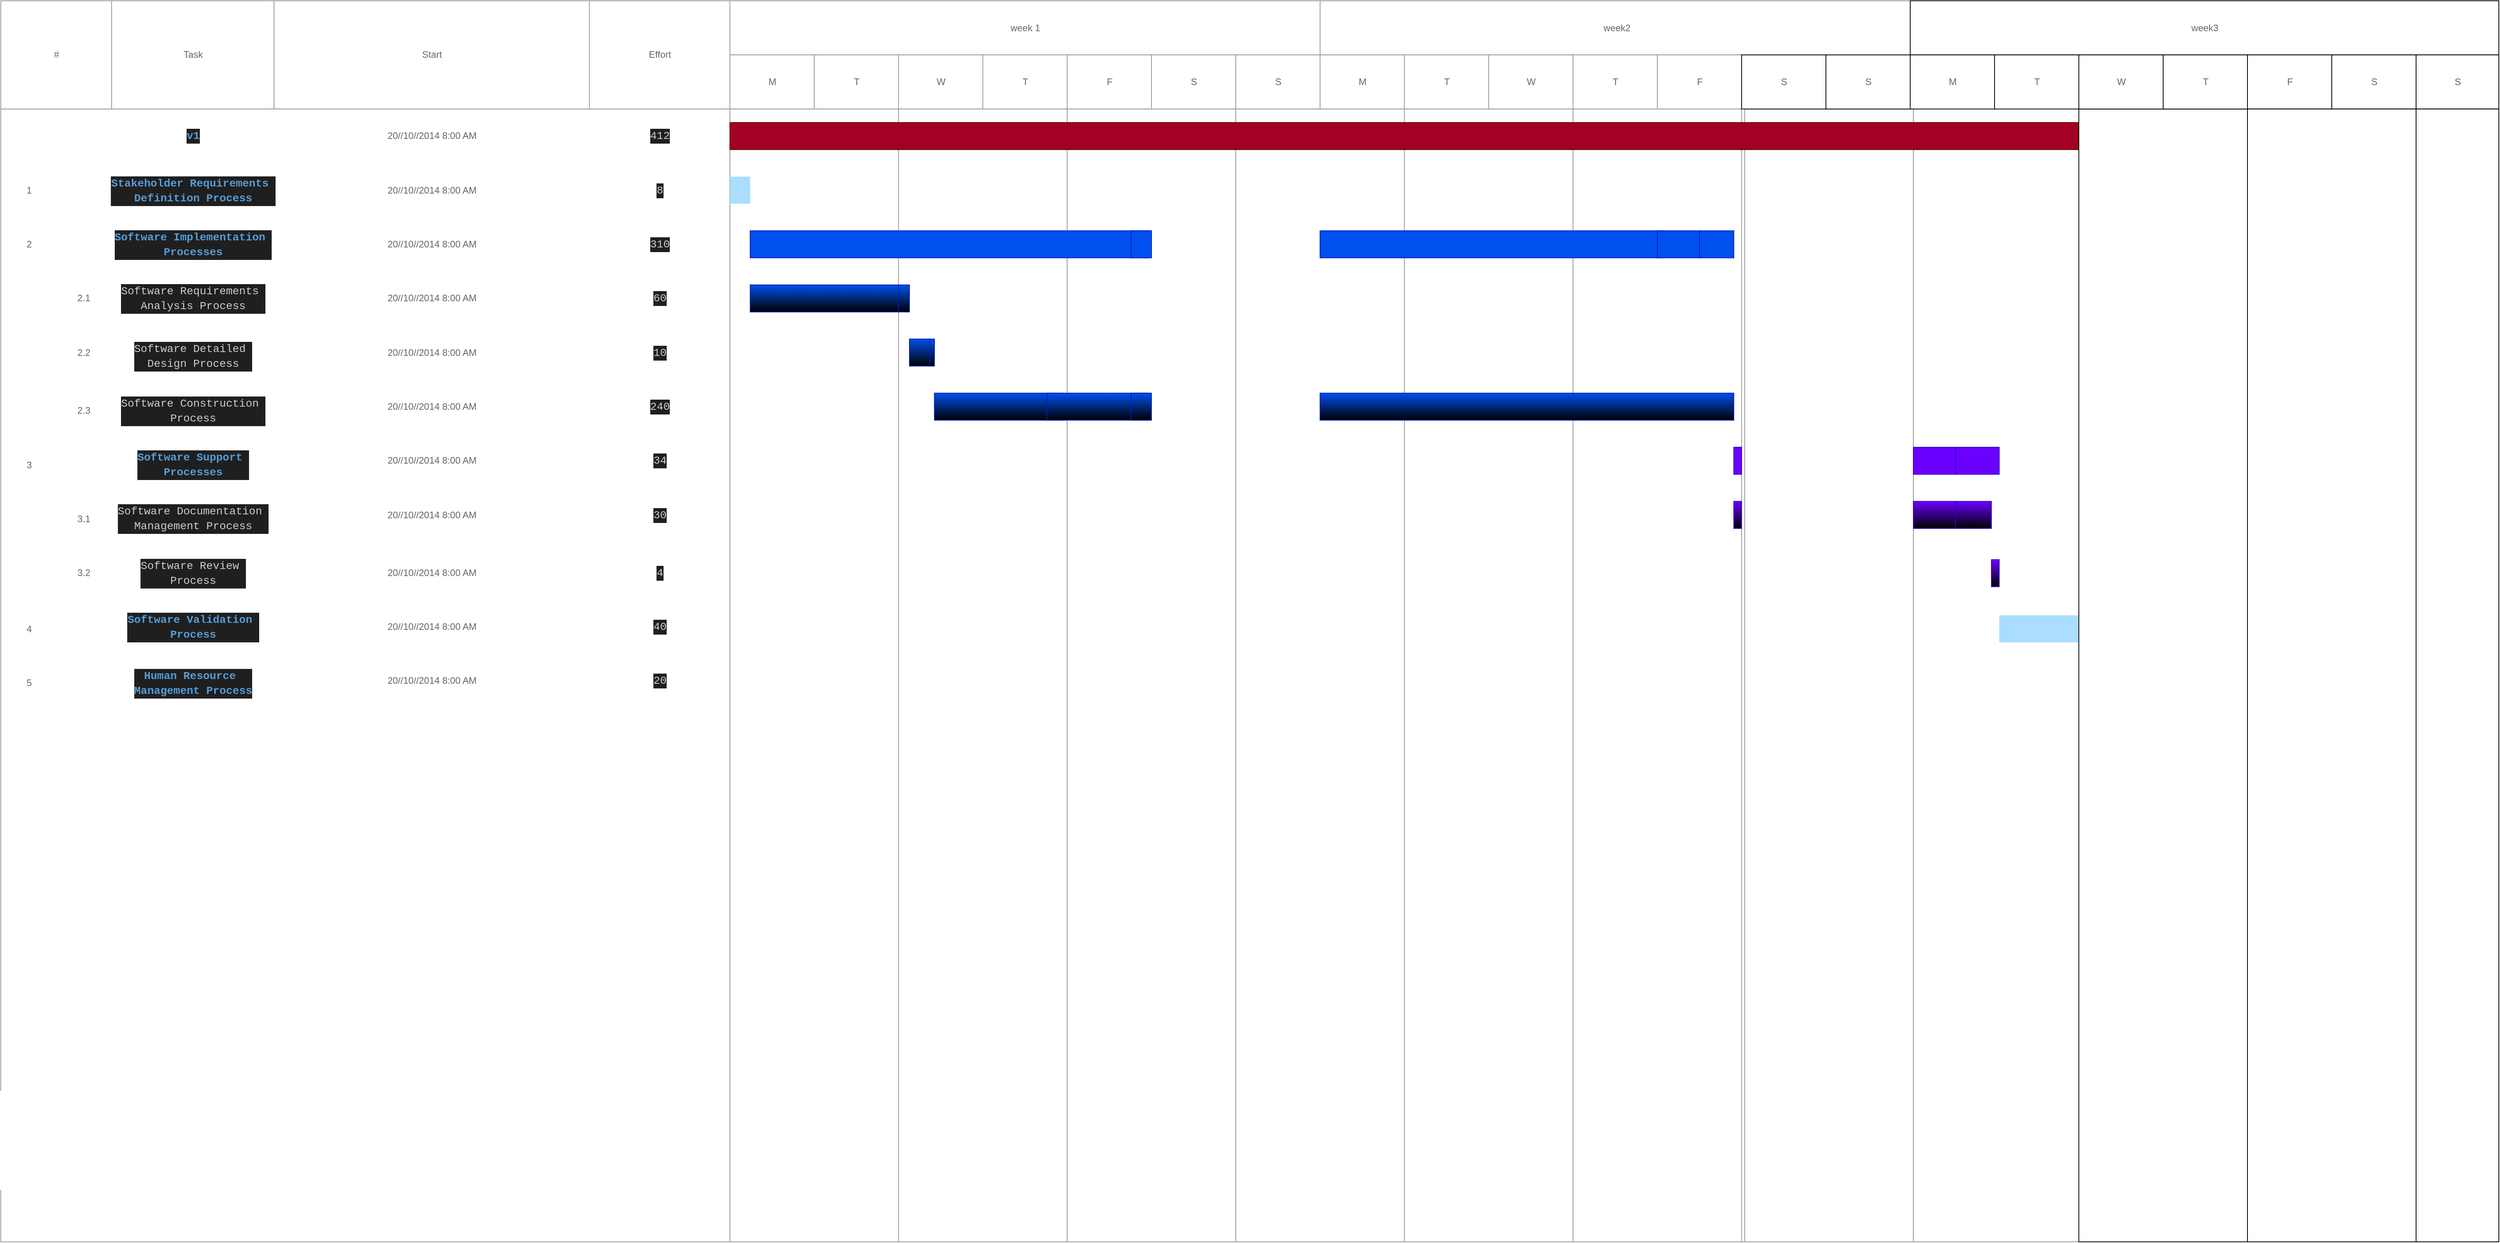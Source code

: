 <mxfile>
    <diagram id="5rn39bVmAsRedquSbYf5" name="v1">
        <mxGraphModel dx="3736" dy="3064" grid="1" gridSize="10" guides="1" tooltips="1" connect="1" arrows="1" fold="1" page="1" pageScale="1" pageWidth="1200" pageHeight="1920" math="0" shadow="0">
            <root>
                <mxCell id="0"/>
                <mxCell id="1" parent="0"/>
                <mxCell id="EjeLVg5jgtUs2L7yKgqH-3" value="" style="strokeColor=inherit;fillColor=inherit;gradientColor=inherit;strokeWidth=1;shadow=0;dashed=0;align=center;html=1;shape=mxgraph.mockup.graphics.rrect;rSize=0;fontColor=#666666;" parent="1" vertex="1">
                    <mxGeometry x="2400" y="138.67" width="216" height="1451.33" as="geometry"/>
                </mxCell>
                <mxCell id="EjeLVg5jgtUs2L7yKgqH-2" value="" style="strokeColor=inherit;fillColor=inherit;gradientColor=inherit;strokeWidth=1;shadow=0;dashed=0;align=center;html=1;shape=mxgraph.mockup.graphics.rrect;rSize=0;fontColor=#666666;" parent="1" vertex="1">
                    <mxGeometry x="2616" y="138.67" width="216" height="1451.33" as="geometry"/>
                </mxCell>
                <mxCell id="EjeLVg5jgtUs2L7yKgqH-4" value="" style="strokeWidth=1;shadow=0;dashed=0;align=center;html=1;shape=mxgraph.mockup.graphics.rrect;rSize=0;strokeColor=#999999;" parent="1" vertex="1">
                    <mxGeometry x="240" width="2690" height="1590" as="geometry"/>
                </mxCell>
                <mxCell id="2" value="" style="strokeColor=inherit;fillColor=inherit;gradientColor=inherit;strokeWidth=1;shadow=0;dashed=0;align=center;html=1;shape=mxgraph.mockup.graphics.rrect;rSize=0;fontColor=#666666;" parent="EjeLVg5jgtUs2L7yKgqH-4" vertex="1">
                    <mxGeometry x="2164" y="138.67" width="216" height="1451.33" as="geometry"/>
                </mxCell>
                <mxCell id="EjeLVg5jgtUs2L7yKgqH-5" value="Task" style="strokeColor=inherit;fillColor=inherit;gradientColor=inherit;strokeWidth=1;shadow=0;dashed=0;align=center;html=1;shape=mxgraph.mockup.graphics.rrect;rSize=0;fontColor=#666666;" parent="EjeLVg5jgtUs2L7yKgqH-4" vertex="1">
                    <mxGeometry x="72" width="208" height="138.67" as="geometry"/>
                </mxCell>
                <mxCell id="EjeLVg5jgtUs2L7yKgqH-6" value="Start" style="strokeColor=inherit;fillColor=inherit;gradientColor=inherit;strokeWidth=1;shadow=0;dashed=0;align=center;html=1;shape=mxgraph.mockup.graphics.rrect;rSize=0;fontColor=#666666;" parent="EjeLVg5jgtUs2L7yKgqH-4" vertex="1">
                    <mxGeometry x="280" width="404" height="138.67" as="geometry"/>
                </mxCell>
                <mxCell id="EjeLVg5jgtUs2L7yKgqH-7" value="Effort" style="strokeColor=inherit;fillColor=inherit;gradientColor=inherit;strokeWidth=1;shadow=0;dashed=0;align=center;html=1;shape=mxgraph.mockup.graphics.rrect;rSize=0;fontColor=#666666;" parent="EjeLVg5jgtUs2L7yKgqH-4" vertex="1">
                    <mxGeometry x="684.0" width="180.0" height="138.667" as="geometry"/>
                </mxCell>
                <mxCell id="EjeLVg5jgtUs2L7yKgqH-8" value="week 1" style="strokeColor=inherit;fillColor=inherit;gradientColor=inherit;strokeWidth=1;shadow=0;dashed=0;align=center;html=1;shape=mxgraph.mockup.graphics.rrect;rSize=0;fontColor=#666666;" parent="EjeLVg5jgtUs2L7yKgqH-4" vertex="1">
                    <mxGeometry x="864.0" width="756.0" height="69.333" as="geometry"/>
                </mxCell>
                <mxCell id="EjeLVg5jgtUs2L7yKgqH-9" value="week2" style="strokeColor=inherit;fillColor=inherit;gradientColor=inherit;strokeWidth=1;shadow=0;dashed=0;align=center;html=1;shape=mxgraph.mockup.graphics.rrect;rSize=0;fontColor=#666666;" parent="EjeLVg5jgtUs2L7yKgqH-4" vertex="1">
                    <mxGeometry x="1620" width="760" height="69.33" as="geometry"/>
                </mxCell>
                <mxCell id="EjeLVg5jgtUs2L7yKgqH-10" value="M" style="strokeColor=inherit;fillColor=inherit;gradientColor=inherit;strokeWidth=1;shadow=0;dashed=0;align=center;html=1;shape=mxgraph.mockup.graphics.rrect;rSize=0;;fontColor=#666666;" parent="EjeLVg5jgtUs2L7yKgqH-4" vertex="1">
                    <mxGeometry x="864.0" y="69.333" width="108.0" height="69.333" as="geometry"/>
                </mxCell>
                <mxCell id="EjeLVg5jgtUs2L7yKgqH-11" value="T" style="strokeColor=inherit;fillColor=inherit;gradientColor=inherit;strokeWidth=1;shadow=0;dashed=0;align=center;html=1;shape=mxgraph.mockup.graphics.rrect;rSize=0;fontColor=#666666;" parent="EjeLVg5jgtUs2L7yKgqH-4" vertex="1">
                    <mxGeometry x="972" y="69.333" width="108.0" height="69.333" as="geometry"/>
                </mxCell>
                <mxCell id="EjeLVg5jgtUs2L7yKgqH-12" value="W" style="strokeColor=inherit;fillColor=inherit;gradientColor=inherit;strokeWidth=1;shadow=0;dashed=0;align=center;html=1;shape=mxgraph.mockup.graphics.rrect;rSize=0;fontColor=#666666;" parent="EjeLVg5jgtUs2L7yKgqH-4" vertex="1">
                    <mxGeometry x="1080.0" y="69.333" width="108.0" height="69.333" as="geometry"/>
                </mxCell>
                <mxCell id="EjeLVg5jgtUs2L7yKgqH-13" value="T" style="strokeColor=inherit;fillColor=inherit;gradientColor=inherit;strokeWidth=1;shadow=0;dashed=0;align=center;html=1;shape=mxgraph.mockup.graphics.rrect;rSize=0;fontColor=#666666;" parent="EjeLVg5jgtUs2L7yKgqH-4" vertex="1">
                    <mxGeometry x="1188.0" y="69.333" width="108.0" height="69.333" as="geometry"/>
                </mxCell>
                <mxCell id="EjeLVg5jgtUs2L7yKgqH-14" value="F" style="strokeColor=inherit;fillColor=inherit;gradientColor=inherit;strokeWidth=1;shadow=0;dashed=0;align=center;html=1;shape=mxgraph.mockup.graphics.rrect;rSize=0;fontColor=#666666;" parent="EjeLVg5jgtUs2L7yKgqH-4" vertex="1">
                    <mxGeometry x="1296.0" y="69.333" width="108.0" height="69.333" as="geometry"/>
                </mxCell>
                <mxCell id="EjeLVg5jgtUs2L7yKgqH-15" value="S" style="strokeColor=inherit;fillColor=inherit;gradientColor=inherit;strokeWidth=1;shadow=0;dashed=0;align=center;html=1;shape=mxgraph.mockup.graphics.rrect;rSize=0;fontColor=#666666;" parent="EjeLVg5jgtUs2L7yKgqH-4" vertex="1">
                    <mxGeometry x="1404.0" y="69.333" width="108.0" height="69.333" as="geometry"/>
                </mxCell>
                <mxCell id="EjeLVg5jgtUs2L7yKgqH-16" value="S" style="strokeColor=inherit;fillColor=inherit;gradientColor=inherit;strokeWidth=1;shadow=0;dashed=0;align=center;html=1;shape=mxgraph.mockup.graphics.rrect;rSize=0;fontColor=#666666;" parent="EjeLVg5jgtUs2L7yKgqH-4" vertex="1">
                    <mxGeometry x="1512.0" y="69.333" width="108.0" height="69.333" as="geometry"/>
                </mxCell>
                <mxCell id="EjeLVg5jgtUs2L7yKgqH-17" value="M" style="strokeColor=inherit;fillColor=inherit;gradientColor=inherit;strokeWidth=1;shadow=0;dashed=0;align=center;html=1;shape=mxgraph.mockup.graphics.rrect;rSize=0;fontColor=#666666;" parent="EjeLVg5jgtUs2L7yKgqH-4" vertex="1">
                    <mxGeometry x="1620.0" y="69.333" width="108.0" height="69.333" as="geometry"/>
                </mxCell>
                <mxCell id="EjeLVg5jgtUs2L7yKgqH-18" value="T" style="strokeColor=inherit;fillColor=inherit;gradientColor=inherit;strokeWidth=1;shadow=0;dashed=0;align=center;html=1;shape=mxgraph.mockup.graphics.rrect;rSize=0;fontColor=#666666;" parent="EjeLVg5jgtUs2L7yKgqH-4" vertex="1">
                    <mxGeometry x="1728.0" y="69.333" width="108.0" height="69.333" as="geometry"/>
                </mxCell>
                <mxCell id="EjeLVg5jgtUs2L7yKgqH-19" value="W" style="strokeColor=inherit;fillColor=inherit;gradientColor=inherit;strokeWidth=1;shadow=0;dashed=0;align=center;html=1;shape=mxgraph.mockup.graphics.rrect;rSize=0;fontColor=#666666;" parent="EjeLVg5jgtUs2L7yKgqH-4" vertex="1">
                    <mxGeometry x="1836.0" y="69.333" width="108.0" height="69.333" as="geometry"/>
                </mxCell>
                <mxCell id="EjeLVg5jgtUs2L7yKgqH-20" value="T" style="strokeColor=inherit;fillColor=inherit;gradientColor=inherit;strokeWidth=1;shadow=0;dashed=0;align=center;html=1;shape=mxgraph.mockup.graphics.rrect;rSize=0;fontColor=#666666;" parent="EjeLVg5jgtUs2L7yKgqH-4" vertex="1">
                    <mxGeometry x="1944" y="69.333" width="108.0" height="69.333" as="geometry"/>
                </mxCell>
                <mxCell id="EjeLVg5jgtUs2L7yKgqH-21" value="F" style="strokeColor=inherit;fillColor=inherit;gradientColor=inherit;strokeWidth=1;shadow=0;dashed=0;align=center;html=1;shape=mxgraph.mockup.graphics.rrect;rSize=0;fontColor=#666666;" parent="EjeLVg5jgtUs2L7yKgqH-4" vertex="1">
                    <mxGeometry x="2052" y="69.333" width="108.0" height="69.333" as="geometry"/>
                </mxCell>
                <mxCell id="EjeLVg5jgtUs2L7yKgqH-22" value="" style="strokeColor=inherit;fillColor=inherit;gradientColor=inherit;strokeWidth=1;shadow=0;dashed=0;align=center;html=1;shape=mxgraph.mockup.graphics.rrect;rSize=0;fontColor=#666666;" parent="EjeLVg5jgtUs2L7yKgqH-4" vertex="1">
                    <mxGeometry x="-70" y="138.67" width="934" height="1451.33" as="geometry"/>
                </mxCell>
                <mxCell id="EjeLVg5jgtUs2L7yKgqH-23" value="" style="strokeColor=inherit;fillColor=inherit;gradientColor=inherit;strokeWidth=1;shadow=0;dashed=0;align=center;html=1;shape=mxgraph.mockup.graphics.rrect;rSize=0;fontColor=#666666;" parent="EjeLVg5jgtUs2L7yKgqH-4" vertex="1">
                    <mxGeometry x="864" y="138.67" width="216" height="1451.33" as="geometry"/>
                </mxCell>
                <mxCell id="EjeLVg5jgtUs2L7yKgqH-24" value="" style="strokeColor=inherit;fillColor=inherit;gradientColor=inherit;strokeWidth=1;shadow=0;dashed=0;align=center;html=1;shape=mxgraph.mockup.graphics.rrect;rSize=0;fontColor=#666666;" parent="EjeLVg5jgtUs2L7yKgqH-4" vertex="1">
                    <mxGeometry x="1080" y="138.67" width="216" height="1451.33" as="geometry"/>
                </mxCell>
                <mxCell id="EjeLVg5jgtUs2L7yKgqH-25" value="" style="strokeColor=inherit;fillColor=inherit;gradientColor=inherit;strokeWidth=1;shadow=0;dashed=0;align=center;html=1;shape=mxgraph.mockup.graphics.rrect;rSize=0;fontColor=#666666;" parent="EjeLVg5jgtUs2L7yKgqH-4" vertex="1">
                    <mxGeometry x="1296" y="138.67" width="216" height="1451.33" as="geometry"/>
                </mxCell>
                <mxCell id="EjeLVg5jgtUs2L7yKgqH-26" value="" style="strokeColor=inherit;fillColor=inherit;gradientColor=inherit;strokeWidth=1;shadow=0;dashed=0;align=center;html=1;shape=mxgraph.mockup.graphics.rrect;rSize=0;fontColor=#666666;" parent="EjeLVg5jgtUs2L7yKgqH-4" vertex="1">
                    <mxGeometry x="1512" y="138.67" width="216" height="1451.33" as="geometry"/>
                </mxCell>
                <mxCell id="EjeLVg5jgtUs2L7yKgqH-27" value="" style="strokeColor=inherit;fillColor=inherit;gradientColor=inherit;strokeWidth=1;shadow=0;dashed=0;align=center;html=1;shape=mxgraph.mockup.graphics.rrect;rSize=0;fontColor=#666666;" parent="EjeLVg5jgtUs2L7yKgqH-4" vertex="1">
                    <mxGeometry x="1728" y="138.67" width="216" height="1451.33" as="geometry"/>
                </mxCell>
                <mxCell id="EjeLVg5jgtUs2L7yKgqH-28" value="" style="strokeColor=inherit;fillColor=inherit;gradientColor=inherit;strokeWidth=1;shadow=0;dashed=0;align=center;html=1;shape=mxgraph.mockup.graphics.rrect;rSize=0;fontColor=#666666;" parent="EjeLVg5jgtUs2L7yKgqH-4" vertex="1">
                    <mxGeometry x="1944" y="138.67" width="216" height="1451.33" as="geometry"/>
                </mxCell>
                <mxCell id="EjeLVg5jgtUs2L7yKgqH-29" value="&lt;div style=&quot;background-color: rgb(31, 31, 31); font-family: Consolas, &amp;quot;Courier New&amp;quot;, monospace; font-size: 14px; line-height: 19px;&quot;&gt;&lt;font color=&quot;#569cd6&quot;&gt;&lt;b&gt;v1&lt;/b&gt;&lt;/font&gt;&lt;/div&gt;" style="strokeWidth=1;shadow=0;dashed=0;align=center;html=1;shape=mxgraph.mockup.graphics.anchor;fontColor=#666666;" parent="EjeLVg5jgtUs2L7yKgqH-4" vertex="1">
                    <mxGeometry x="104.0" y="138.667" width="144.0" height="69.333" as="geometry"/>
                </mxCell>
                <mxCell id="EjeLVg5jgtUs2L7yKgqH-30" value="20//10//2014 8:00 AM" style="strokeWidth=1;shadow=0;dashed=0;align=center;html=1;shape=mxgraph.mockup.graphics.anchor;fontColor=#666666;" parent="EjeLVg5jgtUs2L7yKgqH-4" vertex="1">
                    <mxGeometry x="248.0" y="138.667" width="468.0" height="69.333" as="geometry"/>
                </mxCell>
                <mxCell id="EjeLVg5jgtUs2L7yKgqH-31" value="&lt;div style=&quot;color: rgb(204, 204, 204); background-color: rgb(31, 31, 31); font-family: Consolas, &amp;quot;Courier New&amp;quot;, monospace; font-size: 14px; line-height: 19px;&quot;&gt;412&lt;/div&gt;" style="strokeWidth=1;shadow=0;dashed=0;align=center;html=1;shape=mxgraph.mockup.graphics.anchor;fontColor=#666666;" parent="EjeLVg5jgtUs2L7yKgqH-4" vertex="1">
                    <mxGeometry x="684.0" y="138.667" width="180.0" height="69.333" as="geometry"/>
                </mxCell>
                <mxCell id="EjeLVg5jgtUs2L7yKgqH-32" value="&lt;div style=&quot;color: rgb(204, 204, 204); background-color: rgb(31, 31, 31); font-family: Consolas, &amp;quot;Courier New&amp;quot;, monospace; font-size: 14px; line-height: 19px;&quot;&gt;&lt;span style=&quot;color: rgb(86, 156, 214); font-weight: bold;&quot;&gt;Stakeholder Requirements&amp;nbsp;&lt;/span&gt;&lt;/div&gt;&lt;div style=&quot;color: rgb(204, 204, 204); background-color: rgb(31, 31, 31); font-family: Consolas, &amp;quot;Courier New&amp;quot;, monospace; font-size: 14px; line-height: 19px;&quot;&gt;&lt;span style=&quot;color: rgb(86, 156, 214); font-weight: bold;&quot;&gt;Definition Process&lt;/span&gt;&lt;/div&gt;" style="strokeWidth=1;shadow=0;dashed=0;align=center;html=1;shape=mxgraph.mockup.graphics.anchor;fontColor=#666666;" parent="EjeLVg5jgtUs2L7yKgqH-4" vertex="1">
                    <mxGeometry x="104.0" y="208" width="144.0" height="69.333" as="geometry"/>
                </mxCell>
                <mxCell id="EjeLVg5jgtUs2L7yKgqH-33" value="20//10//2014 8:00 AM" style="strokeWidth=1;shadow=0;dashed=0;align=center;html=1;shape=mxgraph.mockup.graphics.anchor;fontColor=#666666;" parent="EjeLVg5jgtUs2L7yKgqH-4" vertex="1">
                    <mxGeometry x="248.0" y="208" width="468.0" height="69.333" as="geometry"/>
                </mxCell>
                <mxCell id="EjeLVg5jgtUs2L7yKgqH-34" value="&lt;div style=&quot;color: rgb(204, 204, 204); background-color: rgb(31, 31, 31); font-family: Consolas, &amp;quot;Courier New&amp;quot;, monospace; font-size: 14px; line-height: 19px;&quot;&gt;8&lt;/div&gt;" style="strokeWidth=1;shadow=0;dashed=0;align=center;html=1;shape=mxgraph.mockup.graphics.anchor;fontColor=#666666;" parent="EjeLVg5jgtUs2L7yKgqH-4" vertex="1">
                    <mxGeometry x="684.0" y="208" width="180.0" height="69.333" as="geometry"/>
                </mxCell>
                <mxCell id="EjeLVg5jgtUs2L7yKgqH-35" value="&lt;div style=&quot;color: rgb(204, 204, 204); background-color: rgb(31, 31, 31); font-family: Consolas, &amp;quot;Courier New&amp;quot;, monospace; font-size: 14px; line-height: 19px;&quot;&gt;&lt;span style=&quot;color: #569cd6;font-weight: bold;&quot;&gt;Software Implementation&amp;nbsp;&lt;/span&gt;&lt;/div&gt;&lt;div style=&quot;color: rgb(204, 204, 204); background-color: rgb(31, 31, 31); font-family: Consolas, &amp;quot;Courier New&amp;quot;, monospace; font-size: 14px; line-height: 19px;&quot;&gt;&lt;span style=&quot;color: #569cd6;font-weight: bold;&quot;&gt;Processes&lt;/span&gt;&lt;/div&gt;" style="strokeWidth=1;shadow=0;dashed=0;align=center;html=1;shape=mxgraph.mockup.graphics.anchor;fontColor=#666666;" parent="EjeLVg5jgtUs2L7yKgqH-4" vertex="1">
                    <mxGeometry x="104.0" y="277.333" width="144.0" height="69.333" as="geometry"/>
                </mxCell>
                <mxCell id="EjeLVg5jgtUs2L7yKgqH-36" value="20//10//2014 8:00 AM" style="strokeWidth=1;shadow=0;dashed=0;align=center;html=1;shape=mxgraph.mockup.graphics.anchor;fontColor=#666666;" parent="EjeLVg5jgtUs2L7yKgqH-4" vertex="1">
                    <mxGeometry x="248.0" y="277.333" width="468.0" height="69.333" as="geometry"/>
                </mxCell>
                <mxCell id="EjeLVg5jgtUs2L7yKgqH-37" value="&lt;div style=&quot;color: rgb(204, 204, 204); background-color: rgb(31, 31, 31); font-family: Consolas, &amp;quot;Courier New&amp;quot;, monospace; font-size: 14px; line-height: 19px;&quot;&gt;310&lt;/div&gt;" style="strokeWidth=1;shadow=0;dashed=0;align=center;html=1;shape=mxgraph.mockup.graphics.anchor;fontColor=#666666;" parent="EjeLVg5jgtUs2L7yKgqH-4" vertex="1">
                    <mxGeometry x="684.0" y="277.333" width="180.0" height="69.333" as="geometry"/>
                </mxCell>
                <mxCell id="EjeLVg5jgtUs2L7yKgqH-38" value="&lt;div style=&quot;color: rgb(204, 204, 204); background-color: rgb(31, 31, 31); font-family: Consolas, &amp;quot;Courier New&amp;quot;, monospace; font-size: 14px; line-height: 19px;&quot;&gt;Software Requirements&amp;nbsp;&lt;/div&gt;&lt;div style=&quot;color: rgb(204, 204, 204); background-color: rgb(31, 31, 31); font-family: Consolas, &amp;quot;Courier New&amp;quot;, monospace; font-size: 14px; line-height: 19px;&quot;&gt;Analysis Process&lt;/div&gt;" style="strokeWidth=1;shadow=0;dashed=0;align=center;html=1;shape=mxgraph.mockup.graphics.anchor;fontColor=#666666;" parent="EjeLVg5jgtUs2L7yKgqH-4" vertex="1">
                    <mxGeometry x="104.0" y="346.667" width="144.0" height="69.333" as="geometry"/>
                </mxCell>
                <mxCell id="EjeLVg5jgtUs2L7yKgqH-39" value="20//10//2014 8:00 AM" style="strokeWidth=1;shadow=0;dashed=0;align=center;html=1;shape=mxgraph.mockup.graphics.anchor;fontColor=#666666;" parent="EjeLVg5jgtUs2L7yKgqH-4" vertex="1">
                    <mxGeometry x="248.0" y="346.667" width="468.0" height="69.333" as="geometry"/>
                </mxCell>
                <mxCell id="EjeLVg5jgtUs2L7yKgqH-40" value="&lt;div style=&quot;color: rgb(204, 204, 204); background-color: rgb(31, 31, 31); font-family: Consolas, &amp;quot;Courier New&amp;quot;, monospace; font-size: 14px; line-height: 19px;&quot;&gt;60&lt;/div&gt;" style="strokeWidth=1;shadow=0;dashed=0;align=center;html=1;shape=mxgraph.mockup.graphics.anchor;fontColor=#666666;" parent="EjeLVg5jgtUs2L7yKgqH-4" vertex="1">
                    <mxGeometry x="684.0" y="346.667" width="180.0" height="69.333" as="geometry"/>
                </mxCell>
                <mxCell id="EjeLVg5jgtUs2L7yKgqH-41" value="" style="strokeWidth=1;shadow=0;dashed=0;align=center;html=1;shape=mxgraph.mockup.graphics.rrect;rSize=0;strokeColor=#001DBC;fillColor=#0050ef;fontColor=#ffffff;" parent="EjeLVg5jgtUs2L7yKgqH-4" vertex="1">
                    <mxGeometry x="890" y="294.66" width="510" height="34.67" as="geometry"/>
                </mxCell>
                <mxCell id="EjeLVg5jgtUs2L7yKgqH-42" value="" style="strokeWidth=1;shadow=0;dashed=0;align=center;html=1;shape=mxgraph.mockup.graphics.rrect;rSize=0;strokeColor=#001DBC;fillColor=#0050ef;fontColor=#ffffff;gradientDirection=south;gradientColor=default;" parent="EjeLVg5jgtUs2L7yKgqH-4" vertex="1">
                    <mxGeometry x="890" y="364" width="190" height="34.67" as="geometry"/>
                </mxCell>
                <mxCell id="EjeLVg5jgtUs2L7yKgqH-43" value="#" style="strokeColor=inherit;fillColor=inherit;gradientColor=inherit;strokeWidth=1;shadow=0;dashed=0;align=center;html=1;shape=mxgraph.mockup.graphics.rrect;rSize=0;fontColor=#666666;" parent="EjeLVg5jgtUs2L7yKgqH-4" vertex="1">
                    <mxGeometry x="-70" width="142" height="138.67" as="geometry"/>
                </mxCell>
                <mxCell id="EjeLVg5jgtUs2L7yKgqH-44" value="3" style="strokeWidth=1;shadow=0;dashed=0;align=center;html=1;shape=mxgraph.mockup.graphics.anchor;fontColor=#666666;" parent="EjeLVg5jgtUs2L7yKgqH-4" vertex="1">
                    <mxGeometry x="-70" y="560.003" width="72.0" height="69.333" as="geometry"/>
                </mxCell>
                <mxCell id="EjeLVg5jgtUs2L7yKgqH-45" value="2.1" style="strokeWidth=1;shadow=0;dashed=0;align=center;html=1;shape=mxgraph.mockup.graphics.anchor;fontColor=#666666;" parent="EjeLVg5jgtUs2L7yKgqH-4" vertex="1">
                    <mxGeometry y="346.67" width="72.0" height="69.333" as="geometry"/>
                </mxCell>
                <mxCell id="EjeLVg5jgtUs2L7yKgqH-46" value="2.2" style="strokeWidth=1;shadow=0;dashed=0;align=center;html=1;shape=mxgraph.mockup.graphics.anchor;fontColor=#666666;" parent="EjeLVg5jgtUs2L7yKgqH-4" vertex="1">
                    <mxGeometry y="416.0" width="72.0" height="69.333" as="geometry"/>
                </mxCell>
                <mxCell id="EjeLVg5jgtUs2L7yKgqH-47" value="2.3" style="strokeWidth=1;shadow=0;dashed=0;align=center;html=1;shape=mxgraph.mockup.graphics.anchor;fontColor=#666666;" parent="EjeLVg5jgtUs2L7yKgqH-4" vertex="1">
                    <mxGeometry y="490.0" width="72.0" height="69.333" as="geometry"/>
                </mxCell>
                <mxCell id="EjeLVg5jgtUs2L7yKgqH-48" value="3.1" style="strokeWidth=1;shadow=0;dashed=0;align=center;html=1;shape=mxgraph.mockup.graphics.anchor;fontColor=#666666;" parent="EjeLVg5jgtUs2L7yKgqH-4" vertex="1">
                    <mxGeometry y="629.333" width="72.0" height="69.333" as="geometry"/>
                </mxCell>
                <mxCell id="EjeLVg5jgtUs2L7yKgqH-49" value="3.2" style="strokeWidth=1;shadow=0;dashed=0;align=center;html=1;shape=mxgraph.mockup.graphics.anchor;fontColor=#666666;" parent="EjeLVg5jgtUs2L7yKgqH-4" vertex="1">
                    <mxGeometry y="698.663" width="72.0" height="69.333" as="geometry"/>
                </mxCell>
                <mxCell id="EjeLVg5jgtUs2L7yKgqH-50" value="5" style="strokeWidth=1;shadow=0;dashed=0;align=center;html=1;shape=mxgraph.mockup.graphics.anchor;fontColor=#666666;" parent="EjeLVg5jgtUs2L7yKgqH-4" vertex="1">
                    <mxGeometry x="-70" y="839.327" width="72.0" height="69.333" as="geometry"/>
                </mxCell>
                <mxCell id="EjeLVg5jgtUs2L7yKgqH-51" value="4" style="strokeWidth=1;shadow=0;dashed=0;align=center;html=1;shape=mxgraph.mockup.graphics.anchor;fontColor=#666666;" parent="EjeLVg5jgtUs2L7yKgqH-4" vertex="1">
                    <mxGeometry x="-70" y="769.997" width="72.0" height="69.333" as="geometry"/>
                </mxCell>
                <mxCell id="EjeLVg5jgtUs2L7yKgqH-52" value="1" style="strokeWidth=1;shadow=0;dashed=0;align=center;html=1;shape=mxgraph.mockup.graphics.anchor;fontColor=#666666;" parent="EjeLVg5jgtUs2L7yKgqH-4" vertex="1">
                    <mxGeometry x="-70" y="207.997" width="72.0" height="69.333" as="geometry"/>
                </mxCell>
                <mxCell id="EjeLVg5jgtUs2L7yKgqH-53" value="&lt;div style=&quot;color: rgb(204, 204, 204); background-color: rgb(31, 31, 31); font-family: Consolas, &amp;quot;Courier New&amp;quot;, monospace; font-size: 14px; line-height: 19px;&quot;&gt;Software Detailed&amp;nbsp;&lt;/div&gt;&lt;div style=&quot;color: rgb(204, 204, 204); background-color: rgb(31, 31, 31); font-family: Consolas, &amp;quot;Courier New&amp;quot;, monospace; font-size: 14px; line-height: 19px;&quot;&gt;Design Process&lt;/div&gt;" style="strokeWidth=1;shadow=0;dashed=0;align=center;html=1;shape=mxgraph.mockup.graphics.anchor;fontColor=#666666;" parent="EjeLVg5jgtUs2L7yKgqH-4" vertex="1">
                    <mxGeometry x="104" y="420.67" width="144.0" height="69.333" as="geometry"/>
                </mxCell>
                <mxCell id="EjeLVg5jgtUs2L7yKgqH-54" value="&lt;div style=&quot;color: rgb(204, 204, 204); background-color: rgb(31, 31, 31); font-family: Consolas, &amp;quot;Courier New&amp;quot;, monospace; font-size: 14px; line-height: 19px;&quot;&gt;Software Construction&amp;nbsp;&lt;/div&gt;&lt;div style=&quot;color: rgb(204, 204, 204); background-color: rgb(31, 31, 31); font-family: Consolas, &amp;quot;Courier New&amp;quot;, monospace; font-size: 14px; line-height: 19px;&quot;&gt;Process&lt;/div&gt;" style="strokeWidth=1;shadow=0;dashed=0;align=center;html=1;shape=mxgraph.mockup.graphics.anchor;fontColor=#666666;" parent="EjeLVg5jgtUs2L7yKgqH-4" vertex="1">
                    <mxGeometry x="104" y="490.003" width="144.0" height="69.333" as="geometry"/>
                </mxCell>
                <mxCell id="EjeLVg5jgtUs2L7yKgqH-55" value="&lt;div style=&quot;color: rgb(204, 204, 204); background-color: rgb(31, 31, 31); font-family: Consolas, &amp;quot;Courier New&amp;quot;, monospace; font-size: 14px; line-height: 19px;&quot;&gt;&lt;span style=&quot;color: #569cd6;font-weight: bold;&quot;&gt;Software Support&amp;nbsp;&lt;/span&gt;&lt;/div&gt;&lt;div style=&quot;color: rgb(204, 204, 204); background-color: rgb(31, 31, 31); font-family: Consolas, &amp;quot;Courier New&amp;quot;, monospace; font-size: 14px; line-height: 19px;&quot;&gt;&lt;span style=&quot;color: #569cd6;font-weight: bold;&quot;&gt;Processes&lt;/span&gt;&lt;/div&gt;" style="strokeWidth=1;shadow=0;dashed=0;align=center;html=1;shape=mxgraph.mockup.graphics.anchor;fontColor=#666666;" parent="EjeLVg5jgtUs2L7yKgqH-4" vertex="1">
                    <mxGeometry x="104" y="559.337" width="144.0" height="69.333" as="geometry"/>
                </mxCell>
                <mxCell id="EjeLVg5jgtUs2L7yKgqH-56" value="&lt;div style=&quot;color: rgb(204, 204, 204); background-color: rgb(31, 31, 31); font-family: Consolas, &amp;quot;Courier New&amp;quot;, monospace; font-size: 14px; line-height: 19px;&quot;&gt;Software Review&amp;nbsp;&lt;/div&gt;&lt;div style=&quot;color: rgb(204, 204, 204); background-color: rgb(31, 31, 31); font-family: Consolas, &amp;quot;Courier New&amp;quot;, monospace; font-size: 14px; line-height: 19px;&quot;&gt;Process&lt;/div&gt;" style="strokeWidth=1;shadow=0;dashed=0;align=center;html=1;shape=mxgraph.mockup.graphics.anchor;fontColor=#666666;" parent="EjeLVg5jgtUs2L7yKgqH-4" vertex="1">
                    <mxGeometry x="104" y="698.003" width="144.0" height="69.333" as="geometry"/>
                </mxCell>
                <mxCell id="EjeLVg5jgtUs2L7yKgqH-57" value="&lt;div style=&quot;color: rgb(204, 204, 204); background-color: rgb(31, 31, 31); font-family: Consolas, &amp;quot;Courier New&amp;quot;, monospace; font-size: 14px; line-height: 19px;&quot;&gt;&lt;span style=&quot;color: #569cd6;font-weight: bold;&quot;&gt;Software Validation&amp;nbsp;&lt;/span&gt;&lt;/div&gt;&lt;div style=&quot;color: rgb(204, 204, 204); background-color: rgb(31, 31, 31); font-family: Consolas, &amp;quot;Courier New&amp;quot;, monospace; font-size: 14px; line-height: 19px;&quot;&gt;&lt;span style=&quot;color: #569cd6;font-weight: bold;&quot;&gt;Process&lt;/span&gt;&lt;/div&gt;" style="strokeWidth=1;shadow=0;dashed=0;align=center;html=1;shape=mxgraph.mockup.graphics.anchor;fontColor=#666666;" parent="EjeLVg5jgtUs2L7yKgqH-4" vertex="1">
                    <mxGeometry x="104" y="767.337" width="144.0" height="69.333" as="geometry"/>
                </mxCell>
                <mxCell id="EjeLVg5jgtUs2L7yKgqH-58" value="&lt;div style=&quot;color: rgb(204, 204, 204); background-color: rgb(31, 31, 31); font-family: Consolas, &amp;quot;Courier New&amp;quot;, monospace; font-size: 14px; line-height: 19px;&quot;&gt;Software Documentation&amp;nbsp;&lt;/div&gt;&lt;div style=&quot;color: rgb(204, 204, 204); background-color: rgb(31, 31, 31); font-family: Consolas, &amp;quot;Courier New&amp;quot;, monospace; font-size: 14px; line-height: 19px;&quot;&gt;Management Process&lt;/div&gt;" style="strokeWidth=1;shadow=0;dashed=0;align=center;html=1;shape=mxgraph.mockup.graphics.anchor;fontColor=#666666;" parent="EjeLVg5jgtUs2L7yKgqH-4" vertex="1">
                    <mxGeometry x="104" y="628.67" width="144.0" height="69.333" as="geometry"/>
                </mxCell>
                <mxCell id="EjeLVg5jgtUs2L7yKgqH-59" value="&lt;div style=&quot;color: rgb(204, 204, 204); background-color: rgb(31, 31, 31); font-family: Consolas, &amp;quot;Courier New&amp;quot;, monospace; font-size: 14px; line-height: 19px;&quot;&gt;&lt;span style=&quot;color: #569cd6;font-weight: bold;&quot;&gt;Human Resource&amp;nbsp;&lt;/span&gt;&lt;/div&gt;&lt;div style=&quot;color: rgb(204, 204, 204); background-color: rgb(31, 31, 31); font-family: Consolas, &amp;quot;Courier New&amp;quot;, monospace; font-size: 14px; line-height: 19px;&quot;&gt;&lt;span style=&quot;color: #569cd6;font-weight: bold;&quot;&gt;Management Process&lt;/span&gt;&lt;/div&gt;" style="strokeWidth=1;shadow=0;dashed=0;align=center;html=1;shape=mxgraph.mockup.graphics.anchor;fontColor=#666666;" parent="EjeLVg5jgtUs2L7yKgqH-4" vertex="1">
                    <mxGeometry x="104" y="839.33" width="144.0" height="69.333" as="geometry"/>
                </mxCell>
                <mxCell id="EjeLVg5jgtUs2L7yKgqH-60" value="20//10//2014 8:00 AM" style="strokeWidth=1;shadow=0;dashed=0;align=center;html=1;shape=mxgraph.mockup.graphics.anchor;fontColor=#666666;" parent="EjeLVg5jgtUs2L7yKgqH-4" vertex="1">
                    <mxGeometry x="248" y="415.997" width="468.0" height="69.333" as="geometry"/>
                </mxCell>
                <mxCell id="EjeLVg5jgtUs2L7yKgqH-61" value="20//10//2014 8:00 AM" style="strokeWidth=1;shadow=0;dashed=0;align=center;html=1;shape=mxgraph.mockup.graphics.anchor;fontColor=#666666;" parent="EjeLVg5jgtUs2L7yKgqH-4" vertex="1">
                    <mxGeometry x="248" y="485.33" width="468.0" height="69.333" as="geometry"/>
                </mxCell>
                <mxCell id="EjeLVg5jgtUs2L7yKgqH-62" value="20//10//2014 8:00 AM" style="strokeWidth=1;shadow=0;dashed=0;align=center;html=1;shape=mxgraph.mockup.graphics.anchor;fontColor=#666666;" parent="EjeLVg5jgtUs2L7yKgqH-4" vertex="1">
                    <mxGeometry x="248" y="554.663" width="468.0" height="69.333" as="geometry"/>
                </mxCell>
                <mxCell id="EjeLVg5jgtUs2L7yKgqH-63" value="20//10//2014 8:00 AM" style="strokeWidth=1;shadow=0;dashed=0;align=center;html=1;shape=mxgraph.mockup.graphics.anchor;fontColor=#666666;" parent="EjeLVg5jgtUs2L7yKgqH-4" vertex="1">
                    <mxGeometry x="248" y="623.997" width="468.0" height="69.333" as="geometry"/>
                </mxCell>
                <mxCell id="EjeLVg5jgtUs2L7yKgqH-64" value="20//10//2014 8:00 AM" style="strokeWidth=1;shadow=0;dashed=0;align=center;html=1;shape=mxgraph.mockup.graphics.anchor;fontColor=#666666;" parent="EjeLVg5jgtUs2L7yKgqH-4" vertex="1">
                    <mxGeometry x="248" y="698.007" width="468.0" height="69.333" as="geometry"/>
                </mxCell>
                <mxCell id="EjeLVg5jgtUs2L7yKgqH-65" value="20//10//2014 8:00 AM" style="strokeWidth=1;shadow=0;dashed=0;align=center;html=1;shape=mxgraph.mockup.graphics.anchor;fontColor=#666666;" parent="EjeLVg5jgtUs2L7yKgqH-4" vertex="1">
                    <mxGeometry x="248" y="767.34" width="468.0" height="69.333" as="geometry"/>
                </mxCell>
                <mxCell id="EjeLVg5jgtUs2L7yKgqH-66" value="20//10//2014 8:00 AM" style="strokeWidth=1;shadow=0;dashed=0;align=center;html=1;shape=mxgraph.mockup.graphics.anchor;fontColor=#666666;" parent="EjeLVg5jgtUs2L7yKgqH-4" vertex="1">
                    <mxGeometry x="248" y="836.673" width="468.0" height="69.333" as="geometry"/>
                </mxCell>
                <mxCell id="EjeLVg5jgtUs2L7yKgqH-67" value="&lt;div style=&quot;color: rgb(204, 204, 204); background-color: rgb(31, 31, 31); font-family: Consolas, &amp;quot;Courier New&amp;quot;, monospace; font-size: 14px; line-height: 19px;&quot;&gt;&lt;div style=&quot;line-height: 19px;&quot;&gt;10&lt;/div&gt;&lt;/div&gt;" style="strokeWidth=1;shadow=0;dashed=0;align=center;html=1;shape=mxgraph.mockup.graphics.anchor;fontColor=#666666;" parent="EjeLVg5jgtUs2L7yKgqH-4" vertex="1">
                    <mxGeometry x="684.0" y="416.007" width="180.0" height="69.333" as="geometry"/>
                </mxCell>
                <mxCell id="EjeLVg5jgtUs2L7yKgqH-68" value="&lt;div style=&quot;color: rgb(204, 204, 204); background-color: rgb(31, 31, 31); font-family: Consolas, &amp;quot;Courier New&amp;quot;, monospace; font-size: 14px; line-height: 19px;&quot;&gt;&lt;div style=&quot;line-height: 19px;&quot;&gt;240&lt;/div&gt;&lt;/div&gt;" style="strokeWidth=1;shadow=0;dashed=0;align=center;html=1;shape=mxgraph.mockup.graphics.anchor;fontColor=#666666;" parent="EjeLVg5jgtUs2L7yKgqH-4" vertex="1">
                    <mxGeometry x="684.0" y="485.34" width="180.0" height="69.333" as="geometry"/>
                </mxCell>
                <mxCell id="EjeLVg5jgtUs2L7yKgqH-69" value="&lt;div style=&quot;color: rgb(204, 204, 204); background-color: rgb(31, 31, 31); font-family: Consolas, &amp;quot;Courier New&amp;quot;, monospace; font-size: 14px; line-height: 19px;&quot;&gt;34&lt;/div&gt;" style="strokeWidth=1;shadow=0;dashed=0;align=center;html=1;shape=mxgraph.mockup.graphics.anchor;fontColor=#666666;" parent="EjeLVg5jgtUs2L7yKgqH-4" vertex="1">
                    <mxGeometry x="684.0" y="554.673" width="180.0" height="69.333" as="geometry"/>
                </mxCell>
                <mxCell id="EjeLVg5jgtUs2L7yKgqH-70" value="&lt;div style=&quot;color: rgb(204, 204, 204); background-color: rgb(31, 31, 31); font-family: Consolas, &amp;quot;Courier New&amp;quot;, monospace; font-size: 14px; line-height: 19px;&quot;&gt;&lt;div style=&quot;line-height: 19px;&quot;&gt;30&lt;/div&gt;&lt;/div&gt;" style="strokeWidth=1;shadow=0;dashed=0;align=center;html=1;shape=mxgraph.mockup.graphics.anchor;fontColor=#666666;" parent="EjeLVg5jgtUs2L7yKgqH-4" vertex="1">
                    <mxGeometry x="684.0" y="624.007" width="180.0" height="69.333" as="geometry"/>
                </mxCell>
                <mxCell id="EjeLVg5jgtUs2L7yKgqH-71" value="&lt;div style=&quot;color: rgb(204, 204, 204); background-color: rgb(31, 31, 31); font-family: Consolas, &amp;quot;Courier New&amp;quot;, monospace; font-size: 14px; line-height: 19px;&quot;&gt;&lt;div style=&quot;line-height: 19px;&quot;&gt;4&lt;/div&gt;&lt;/div&gt;" style="strokeWidth=1;shadow=0;dashed=0;align=center;html=1;shape=mxgraph.mockup.graphics.anchor;fontColor=#666666;" parent="EjeLVg5jgtUs2L7yKgqH-4" vertex="1">
                    <mxGeometry x="684.0" y="698.007" width="180.0" height="69.333" as="geometry"/>
                </mxCell>
                <mxCell id="EjeLVg5jgtUs2L7yKgqH-72" value="&lt;div style=&quot;color: rgb(204, 204, 204); background-color: rgb(31, 31, 31); font-family: Consolas, &amp;quot;Courier New&amp;quot;, monospace; font-size: 14px; line-height: 19px;&quot;&gt;&lt;div style=&quot;line-height: 19px;&quot;&gt;40&lt;/div&gt;&lt;/div&gt;" style="strokeWidth=1;shadow=0;dashed=0;align=center;html=1;shape=mxgraph.mockup.graphics.anchor;fontColor=#666666;" parent="EjeLVg5jgtUs2L7yKgqH-4" vertex="1">
                    <mxGeometry x="684.0" y="767.34" width="180.0" height="69.333" as="geometry"/>
                </mxCell>
                <mxCell id="EjeLVg5jgtUs2L7yKgqH-73" value="&lt;div style=&quot;color: rgb(204, 204, 204); background-color: rgb(31, 31, 31); font-family: Consolas, &amp;quot;Courier New&amp;quot;, monospace; font-size: 14px; line-height: 19px;&quot;&gt;&lt;div style=&quot;line-height: 19px;&quot;&gt;20&lt;/div&gt;&lt;/div&gt;" style="strokeWidth=1;shadow=0;dashed=0;align=center;html=1;shape=mxgraph.mockup.graphics.anchor;fontColor=#666666;" parent="EjeLVg5jgtUs2L7yKgqH-4" vertex="1">
                    <mxGeometry x="684.0" y="836.673" width="180.0" height="69.333" as="geometry"/>
                </mxCell>
                <mxCell id="EjeLVg5jgtUs2L7yKgqH-74" value="" style="strokeWidth=1;shadow=0;dashed=0;align=center;html=1;shape=mxgraph.mockup.graphics.rrect;rSize=0;strokeColor=#6F0000;fillColor=#a20025;fontColor=#ffffff;" parent="EjeLVg5jgtUs2L7yKgqH-4" vertex="1">
                    <mxGeometry x="864" y="156" width="1826" height="34.67" as="geometry"/>
                </mxCell>
                <mxCell id="EjeLVg5jgtUs2L7yKgqH-75" value="" style="strokeWidth=1;shadow=0;dashed=0;align=center;html=1;shape=mxgraph.mockup.graphics.rrect;rSize=0;strokeColor=#001DBC;fillColor=#0050ef;fontColor=#ffffff;" parent="EjeLVg5jgtUs2L7yKgqH-4" vertex="1">
                    <mxGeometry x="1378" y="294.66" width="26" height="34.67" as="geometry"/>
                </mxCell>
                <mxCell id="EjeLVg5jgtUs2L7yKgqH-76" value="" style="strokeWidth=1;shadow=0;dashed=0;align=center;html=1;shape=mxgraph.mockup.graphics.rrect;rSize=0;strokeColor=none;fillColor=#aaddff;" parent="EjeLVg5jgtUs2L7yKgqH-4" vertex="1">
                    <mxGeometry x="864" y="225.33" width="26" height="34.67" as="geometry"/>
                </mxCell>
                <mxCell id="EjeLVg5jgtUs2L7yKgqH-77" value="" style="strokeWidth=1;shadow=0;dashed=0;align=center;html=1;shape=mxgraph.mockup.graphics.rrect;rSize=0;strokeColor=#001DBC;fillColor=#0050ef;fontColor=#ffffff;" parent="EjeLVg5jgtUs2L7yKgqH-4" vertex="1">
                    <mxGeometry x="1620" y="294.66" width="440" height="34.67" as="geometry"/>
                </mxCell>
                <mxCell id="EjeLVg5jgtUs2L7yKgqH-78" value="" style="strokeWidth=1;shadow=0;dashed=0;align=center;html=1;shape=mxgraph.mockup.graphics.rrect;rSize=0;strokeColor=#001DBC;fillColor=#0050ef;fontColor=#ffffff;" parent="EjeLVg5jgtUs2L7yKgqH-4" vertex="1">
                    <mxGeometry x="2052" y="294.66" width="54" height="34.67" as="geometry"/>
                </mxCell>
                <mxCell id="EjeLVg5jgtUs2L7yKgqH-79" value="" style="strokeWidth=1;shadow=0;dashed=0;align=center;html=1;shape=mxgraph.mockup.graphics.rrect;rSize=0;strokeColor=#001DBC;fillColor=#0050ef;fontColor=#ffffff;" parent="EjeLVg5jgtUs2L7yKgqH-4" vertex="1">
                    <mxGeometry x="2106" y="294.67" width="44" height="34.67" as="geometry"/>
                </mxCell>
                <mxCell id="EjeLVg5jgtUs2L7yKgqH-80" value="" style="strokeWidth=1;shadow=0;dashed=0;align=center;html=1;shape=mxgraph.mockup.graphics.rrect;rSize=0;strokeColor=#001DBC;fillColor=#0050ef;fontColor=#ffffff;gradientDirection=south;gradientColor=default;" parent="EjeLVg5jgtUs2L7yKgqH-4" vertex="1">
                    <mxGeometry x="1094" y="433.33" width="26" height="34.67" as="geometry"/>
                </mxCell>
                <mxCell id="EjeLVg5jgtUs2L7yKgqH-81" value="" style="strokeWidth=1;shadow=0;dashed=0;align=center;html=1;shape=mxgraph.mockup.graphics.rrect;rSize=0;strokeColor=#001DBC;fillColor=#0050ef;fontColor=#ffffff;gradientDirection=south;gradientColor=default;" parent="EjeLVg5jgtUs2L7yKgqH-4" vertex="1">
                    <mxGeometry x="1080" y="364" width="14" height="34.67" as="geometry"/>
                </mxCell>
                <mxCell id="EjeLVg5jgtUs2L7yKgqH-82" value="" style="strokeWidth=1;shadow=0;dashed=0;align=center;html=1;shape=mxgraph.mockup.graphics.rrect;rSize=0;strokeColor=#001DBC;fillColor=#0050ef;fontColor=#ffffff;gradientDirection=south;gradientColor=default;" parent="EjeLVg5jgtUs2L7yKgqH-4" vertex="1">
                    <mxGeometry x="1120" y="433.33" width="6" height="34.67" as="geometry"/>
                </mxCell>
                <mxCell id="EjeLVg5jgtUs2L7yKgqH-83" value="" style="strokeWidth=1;shadow=0;dashed=0;align=center;html=1;shape=mxgraph.mockup.graphics.rrect;rSize=0;strokeColor=#001DBC;fillColor=#0050ef;fontColor=#ffffff;gradientDirection=south;gradientColor=default;" parent="EjeLVg5jgtUs2L7yKgqH-4" vertex="1">
                    <mxGeometry x="1126" y="502.67" width="164" height="34.67" as="geometry"/>
                </mxCell>
                <mxCell id="EjeLVg5jgtUs2L7yKgqH-84" value="" style="strokeWidth=1;shadow=0;dashed=0;align=center;html=1;shape=mxgraph.mockup.graphics.rrect;rSize=0;strokeColor=#001DBC;fillColor=#0050ef;fontColor=#ffffff;gradientDirection=south;gradientColor=default;" parent="EjeLVg5jgtUs2L7yKgqH-4" vertex="1">
                    <mxGeometry x="1270" y="502.66" width="130" height="34.67" as="geometry"/>
                </mxCell>
                <mxCell id="EjeLVg5jgtUs2L7yKgqH-85" value="" style="strokeWidth=1;shadow=0;dashed=0;align=center;html=1;shape=mxgraph.mockup.graphics.rrect;rSize=0;strokeColor=#001DBC;fillColor=#0050ef;fontColor=#ffffff;gradientColor=default;gradientDirection=south;" parent="EjeLVg5jgtUs2L7yKgqH-4" vertex="1">
                    <mxGeometry x="1378" y="502.67" width="26" height="34.67" as="geometry"/>
                </mxCell>
                <mxCell id="EjeLVg5jgtUs2L7yKgqH-86" value="" style="strokeWidth=1;shadow=0;dashed=0;align=center;html=1;shape=mxgraph.mockup.graphics.rrect;rSize=0;strokeColor=#001DBC;fillColor=#0050ef;fontColor=#ffffff;gradientDirection=south;gradientColor=default;" parent="EjeLVg5jgtUs2L7yKgqH-4" vertex="1">
                    <mxGeometry x="1620" y="502.67" width="530" height="34.67" as="geometry"/>
                </mxCell>
                <mxCell id="EjeLVg5jgtUs2L7yKgqH-87" value="" style="strokeWidth=1;shadow=0;dashed=0;align=center;html=1;shape=mxgraph.mockup.graphics.rrect;rSize=0;strokeColor=#3700CC;fillColor=#6a00ff;fontColor=#ffffff;" parent="EjeLVg5jgtUs2L7yKgqH-4" vertex="1">
                    <mxGeometry x="2380" y="572" width="54" height="34.67" as="geometry"/>
                </mxCell>
                <mxCell id="EjeLVg5jgtUs2L7yKgqH-88" value="" style="strokeWidth=1;shadow=0;dashed=0;align=center;html=1;shape=mxgraph.mockup.graphics.rrect;rSize=0;strokeColor=#3700CC;fillColor=#6a00ff;fontColor=#ffffff;" parent="EjeLVg5jgtUs2L7yKgqH-4" vertex="1">
                    <mxGeometry x="2434" y="571.99" width="56" height="34.67" as="geometry"/>
                </mxCell>
                <mxCell id="EjeLVg5jgtUs2L7yKgqH-89" value="" style="strokeWidth=1;shadow=0;dashed=0;align=center;html=1;shape=mxgraph.mockup.graphics.rrect;rSize=0;strokeColor=#3700CC;fillColor=#6a00ff;fontColor=#ffffff;" parent="EjeLVg5jgtUs2L7yKgqH-4" vertex="1">
                    <mxGeometry x="2150" y="571.99" width="10" height="34.67" as="geometry"/>
                </mxCell>
                <mxCell id="EjeLVg5jgtUs2L7yKgqH-90" value="" style="strokeWidth=1;shadow=0;dashed=0;align=center;html=1;shape=mxgraph.mockup.graphics.rrect;rSize=0;strokeColor=#3700CC;fillColor=#6a00ff;fontColor=#ffffff;gradientColor=default;" parent="EjeLVg5jgtUs2L7yKgqH-4" vertex="1">
                    <mxGeometry x="2150" y="641.33" width="10" height="34.67" as="geometry"/>
                </mxCell>
                <mxCell id="EjeLVg5jgtUs2L7yKgqH-91" value="" style="strokeWidth=1;shadow=0;dashed=0;align=center;html=1;shape=mxgraph.mockup.graphics.rrect;rSize=0;strokeColor=#3700CC;fillColor=#6a00ff;fontColor=#ffffff;gradientColor=default;" parent="EjeLVg5jgtUs2L7yKgqH-4" vertex="1">
                    <mxGeometry x="2380" y="641.33" width="54" height="34.67" as="geometry"/>
                </mxCell>
                <mxCell id="EjeLVg5jgtUs2L7yKgqH-92" value="" style="strokeWidth=1;shadow=0;dashed=0;align=center;html=1;shape=mxgraph.mockup.graphics.rrect;rSize=0;strokeColor=#3700CC;fillColor=#6a00ff;fontColor=#ffffff;gradientColor=default;" parent="EjeLVg5jgtUs2L7yKgqH-4" vertex="1">
                    <mxGeometry x="2434" y="641.34" width="46" height="34.67" as="geometry"/>
                </mxCell>
                <mxCell id="EjeLVg5jgtUs2L7yKgqH-93" value="" style="strokeWidth=1;shadow=0;dashed=0;align=center;html=1;shape=mxgraph.mockup.graphics.rrect;rSize=0;strokeColor=#3700CC;fillColor=#6a00ff;fontColor=#ffffff;gradientColor=default;" parent="EjeLVg5jgtUs2L7yKgqH-4" vertex="1">
                    <mxGeometry x="2480" y="716" width="10" height="34.67" as="geometry"/>
                </mxCell>
                <mxCell id="EjeLVg5jgtUs2L7yKgqH-94" value="" style="strokeWidth=1;shadow=0;dashed=0;align=center;html=1;shape=mxgraph.mockup.graphics.rrect;rSize=0;strokeColor=none;fillColor=#aaddff;" parent="EjeLVg5jgtUs2L7yKgqH-4" vertex="1">
                    <mxGeometry x="2490" y="787.33" width="26" height="34.67" as="geometry"/>
                </mxCell>
                <mxCell id="EjeLVg5jgtUs2L7yKgqH-95" value="" style="strokeWidth=1;shadow=0;dashed=0;align=center;html=1;shape=mxgraph.mockup.graphics.rrect;rSize=0;strokeColor=none;fillColor=#aaddff;" parent="EjeLVg5jgtUs2L7yKgqH-4" vertex="1">
                    <mxGeometry x="2516" y="787.33" width="54" height="34.67" as="geometry"/>
                </mxCell>
                <mxCell id="EjeLVg5jgtUs2L7yKgqH-96" value="" style="strokeWidth=1;shadow=0;dashed=0;align=center;html=1;shape=mxgraph.mockup.graphics.rrect;rSize=0;strokeColor=none;fillColor=#aaddff;" parent="EjeLVg5jgtUs2L7yKgqH-4" vertex="1">
                    <mxGeometry x="2570" y="787.33" width="54" height="34.67" as="geometry"/>
                </mxCell>
                <mxCell id="EjeLVg5jgtUs2L7yKgqH-97" value="" style="strokeWidth=1;shadow=0;dashed=0;align=center;html=1;shape=mxgraph.mockup.graphics.rrect;rSize=0;strokeColor=none;fillColor=#aaddff;" parent="EjeLVg5jgtUs2L7yKgqH-4" vertex="1">
                    <mxGeometry x="2624" y="854" width="26" height="34.67" as="geometry"/>
                </mxCell>
                <mxCell id="EjeLVg5jgtUs2L7yKgqH-98" value="" style="strokeWidth=1;shadow=0;dashed=0;align=center;html=1;shape=mxgraph.mockup.graphics.rrect;rSize=0;strokeColor=none;fillColor=#aaddff;" parent="EjeLVg5jgtUs2L7yKgqH-4" vertex="1">
                    <mxGeometry x="2650" y="854" width="6" height="34.67" as="geometry"/>
                </mxCell>
                <mxCell id="EjeLVg5jgtUs2L7yKgqH-99" value="" style="strokeWidth=1;shadow=0;dashed=0;align=center;html=1;shape=mxgraph.mockup.graphics.rrect;rSize=0;strokeColor=none;fillColor=#aaddff;" parent="EjeLVg5jgtUs2L7yKgqH-4" vertex="1">
                    <mxGeometry x="2656" y="854" width="26" height="34.67" as="geometry"/>
                </mxCell>
                <mxCell id="EjeLVg5jgtUs2L7yKgqH-100" value="" style="strokeWidth=1;shadow=0;dashed=0;align=center;html=1;shape=mxgraph.mockup.graphics.rrect;rSize=0;strokeColor=none;fillColor=#aaddff;" parent="EjeLVg5jgtUs2L7yKgqH-4" vertex="1">
                    <mxGeometry x="2682" y="854" width="6" height="34.67" as="geometry"/>
                </mxCell>
                <mxCell id="EjeLVg5jgtUs2L7yKgqH-1" value="" style="strokeColor=inherit;fillColor=inherit;gradientColor=inherit;strokeWidth=1;shadow=0;dashed=0;align=center;html=1;shape=mxgraph.mockup.graphics.rrect;rSize=0;fontColor=#666666;" parent="1" vertex="1">
                    <mxGeometry x="2832" y="138.67" width="216" height="1451.33" as="geometry"/>
                </mxCell>
                <mxCell id="EjeLVg5jgtUs2L7yKgqH-101" value="2" style="strokeWidth=1;shadow=0;dashed=0;align=center;html=1;shape=mxgraph.mockup.graphics.anchor;fontColor=#666666;" parent="1" vertex="1">
                    <mxGeometry x="170" y="277.33" width="72.0" height="69.333" as="geometry"/>
                </mxCell>
                <mxCell id="EjeLVg5jgtUs2L7yKgqH-102" value="S" style="strokeColor=inherit;fillColor=inherit;gradientColor=inherit;strokeWidth=1;shadow=0;dashed=0;align=center;html=1;shape=mxgraph.mockup.graphics.rrect;rSize=0;fontColor=#666666;" parent="1" vertex="1">
                    <mxGeometry x="2400" y="69.333" width="108.0" height="69.333" as="geometry"/>
                </mxCell>
                <mxCell id="EjeLVg5jgtUs2L7yKgqH-103" value="S" style="strokeColor=inherit;fillColor=inherit;gradientColor=inherit;strokeWidth=1;shadow=0;dashed=0;align=center;html=1;shape=mxgraph.mockup.graphics.rrect;rSize=0;fontColor=#666666;" parent="1" vertex="1">
                    <mxGeometry x="2508" y="69.333" width="108.0" height="69.333" as="geometry"/>
                </mxCell>
                <mxCell id="EjeLVg5jgtUs2L7yKgqH-104" value="week3" style="strokeColor=inherit;fillColor=inherit;gradientColor=inherit;strokeWidth=1;shadow=0;dashed=0;align=center;html=1;shape=mxgraph.mockup.graphics.rrect;rSize=0;fontColor=#666666;" parent="1" vertex="1">
                    <mxGeometry x="2616" width="754" height="69.33" as="geometry"/>
                </mxCell>
                <mxCell id="EjeLVg5jgtUs2L7yKgqH-105" value="M" style="strokeColor=inherit;fillColor=inherit;gradientColor=inherit;strokeWidth=1;shadow=0;dashed=0;align=center;html=1;shape=mxgraph.mockup.graphics.rrect;rSize=0;fontColor=#666666;" parent="1" vertex="1">
                    <mxGeometry x="2616" y="69.333" width="108.0" height="69.333" as="geometry"/>
                </mxCell>
                <mxCell id="EjeLVg5jgtUs2L7yKgqH-106" value="T" style="strokeColor=inherit;fillColor=inherit;gradientColor=inherit;strokeWidth=1;shadow=0;dashed=0;align=center;html=1;shape=mxgraph.mockup.graphics.rrect;rSize=0;fontColor=#666666;" parent="1" vertex="1">
                    <mxGeometry x="2724" y="69.333" width="108.0" height="69.333" as="geometry"/>
                </mxCell>
                <mxCell id="EjeLVg5jgtUs2L7yKgqH-107" value="W" style="strokeColor=inherit;fillColor=inherit;gradientColor=inherit;strokeWidth=1;shadow=0;dashed=0;align=center;html=1;shape=mxgraph.mockup.graphics.rrect;rSize=0;fontColor=#666666;" parent="1" vertex="1">
                    <mxGeometry x="2832.0" y="69.333" width="108.0" height="69.333" as="geometry"/>
                </mxCell>
                <mxCell id="EjeLVg5jgtUs2L7yKgqH-108" value="T" style="strokeColor=inherit;fillColor=inherit;gradientColor=inherit;strokeWidth=1;shadow=0;dashed=0;align=center;html=1;shape=mxgraph.mockup.graphics.rrect;rSize=0;fontColor=#666666;" parent="1" vertex="1">
                    <mxGeometry x="2940" y="69.333" width="108.0" height="69.333" as="geometry"/>
                </mxCell>
                <mxCell id="EjeLVg5jgtUs2L7yKgqH-109" value="F" style="strokeColor=inherit;fillColor=inherit;gradientColor=inherit;strokeWidth=1;shadow=0;dashed=0;align=center;html=1;shape=mxgraph.mockup.graphics.rrect;rSize=0;fontColor=#666666;" parent="1" vertex="1">
                    <mxGeometry x="3048" y="69.333" width="108.0" height="69.333" as="geometry"/>
                </mxCell>
                <mxCell id="EjeLVg5jgtUs2L7yKgqH-110" value="S" style="strokeColor=inherit;fillColor=inherit;gradientColor=inherit;strokeWidth=1;shadow=0;dashed=0;align=center;html=1;shape=mxgraph.mockup.graphics.rrect;rSize=0;fontColor=#666666;" parent="1" vertex="1">
                    <mxGeometry x="3156" y="69.333" width="108.0" height="69.333" as="geometry"/>
                </mxCell>
                <mxCell id="EjeLVg5jgtUs2L7yKgqH-111" value="S" style="strokeColor=inherit;fillColor=inherit;gradientColor=inherit;strokeWidth=1;shadow=0;dashed=0;align=center;html=1;shape=mxgraph.mockup.graphics.rrect;rSize=0;fontColor=#666666;" parent="1" vertex="1">
                    <mxGeometry x="3264" y="69.33" width="106" height="69.33" as="geometry"/>
                </mxCell>
                <mxCell id="EjeLVg5jgtUs2L7yKgqH-112" value="" style="strokeColor=inherit;fillColor=inherit;gradientColor=inherit;strokeWidth=1;shadow=0;dashed=0;align=center;html=1;shape=mxgraph.mockup.graphics.rrect;rSize=0;fontColor=#666666;" parent="1" vertex="1">
                    <mxGeometry x="3048" y="138.67" width="216" height="1451.33" as="geometry"/>
                </mxCell>
                <mxCell id="EjeLVg5jgtUs2L7yKgqH-113" value="" style="strokeColor=inherit;fillColor=inherit;gradientColor=inherit;strokeWidth=1;shadow=0;dashed=0;align=center;html=1;shape=mxgraph.mockup.graphics.rrect;rSize=0;fontColor=#666666;" parent="1" vertex="1">
                    <mxGeometry x="3264" y="138.67" width="106" height="1451.33" as="geometry"/>
                </mxCell>
            </root>
        </mxGraphModel>
    </diagram>
    <diagram id="0gPLAC7oAY1-_yhaDGfm" name="v2">
        <mxGraphModel dx="2669" dy="4109" grid="1" gridSize="10" guides="1" tooltips="1" connect="1" arrows="1" fold="1" page="1" pageScale="1" pageWidth="1200" pageHeight="1920" math="0" shadow="0">
            <root>
                <mxCell id="0"/>
                <mxCell id="1" parent="0"/>
                <mxCell id="jfYItdnhFlpZmDzV3BWn-864" value="" style="strokeColor=inherit;fillColor=inherit;gradientColor=inherit;strokeWidth=1;shadow=0;dashed=0;align=center;html=1;shape=mxgraph.mockup.graphics.rrect;rSize=0;fontColor=#666666;" parent="1" vertex="1">
                    <mxGeometry x="4340" y="138.67" width="216" height="1911.33" as="geometry"/>
                </mxCell>
                <mxCell id="jfYItdnhFlpZmDzV3BWn-865" value="" style="strokeColor=inherit;fillColor=inherit;gradientColor=inherit;strokeWidth=1;shadow=0;dashed=0;align=center;html=1;shape=mxgraph.mockup.graphics.rrect;rSize=0;fontColor=#666666;" parent="1" vertex="1">
                    <mxGeometry x="4124" y="138.67" width="216" height="911.33" as="geometry"/>
                </mxCell>
                <mxCell id="jfYItdnhFlpZmDzV3BWn-866" value="" style="strokeColor=inherit;fillColor=inherit;gradientColor=inherit;strokeWidth=1;shadow=0;dashed=0;align=center;html=1;shape=mxgraph.mockup.graphics.rrect;rSize=0;fontColor=#666666;" parent="1" vertex="1">
                    <mxGeometry x="4125" y="139" width="216" height="1911" as="geometry"/>
                </mxCell>
                <mxCell id="jfYItdnhFlpZmDzV3BWn-862" value="" style="strokeColor=inherit;fillColor=inherit;gradientColor=inherit;strokeWidth=1;shadow=0;dashed=0;align=center;html=1;shape=mxgraph.mockup.graphics.rrect;rSize=0;fontColor=#666666;" parent="1" vertex="1">
                    <mxGeometry x="3910" y="139" width="216" height="1911" as="geometry"/>
                </mxCell>
                <mxCell id="jfYItdnhFlpZmDzV3BWn-839" value="" style="strokeColor=inherit;fillColor=inherit;gradientColor=inherit;strokeWidth=1;shadow=0;dashed=0;align=center;html=1;shape=mxgraph.mockup.graphics.rrect;rSize=0;fontColor=#666666;" parent="1" vertex="1">
                    <mxGeometry x="3696" y="138.34" width="216" height="1911.66" as="geometry"/>
                </mxCell>
                <mxCell id="jfYItdnhFlpZmDzV3BWn-840" value="" style="strokeColor=inherit;fillColor=inherit;gradientColor=inherit;strokeWidth=1;shadow=0;dashed=0;align=center;html=1;shape=mxgraph.mockup.graphics.rrect;rSize=0;fontColor=#666666;" parent="1" vertex="1">
                    <mxGeometry x="3480" y="138.33" width="216" height="1911.67" as="geometry"/>
                </mxCell>
                <mxCell id="710" value="" style="strokeColor=inherit;fillColor=inherit;gradientColor=inherit;strokeWidth=1;shadow=0;dashed=0;align=center;html=1;shape=mxgraph.mockup.graphics.rrect;rSize=0;fontColor=#666666;" parent="1" vertex="1">
                    <mxGeometry x="3264" y="138.67" width="106" height="911.33" as="geometry"/>
                </mxCell>
                <mxCell id="jfYItdnhFlpZmDzV3BWn-841" value="" style="strokeColor=inherit;fillColor=inherit;gradientColor=inherit;strokeWidth=1;shadow=0;dashed=0;align=center;html=1;shape=mxgraph.mockup.graphics.rrect;rSize=0;fontColor=#666666;" parent="1" vertex="1">
                    <mxGeometry x="3264" y="139" width="216" height="1911" as="geometry"/>
                </mxCell>
                <mxCell id="709" value="" style="strokeColor=inherit;fillColor=inherit;gradientColor=inherit;strokeWidth=1;shadow=0;dashed=0;align=center;html=1;shape=mxgraph.mockup.graphics.rrect;rSize=0;fontColor=#666666;" parent="1" vertex="1">
                    <mxGeometry x="3048" y="138.67" width="216" height="1911.33" as="geometry"/>
                </mxCell>
                <mxCell id="706" value="" style="strokeColor=inherit;fillColor=inherit;gradientColor=inherit;strokeWidth=1;shadow=0;dashed=0;align=center;html=1;shape=mxgraph.mockup.graphics.rrect;rSize=0;fontColor=#666666;" parent="1" vertex="1">
                    <mxGeometry x="2832" y="138.67" width="216" height="1911.33" as="geometry"/>
                </mxCell>
                <mxCell id="705" value="" style="strokeColor=inherit;fillColor=inherit;gradientColor=inherit;strokeWidth=1;shadow=0;dashed=0;align=center;html=1;shape=mxgraph.mockup.graphics.rrect;rSize=0;fontColor=#666666;" parent="1" vertex="1">
                    <mxGeometry x="2616" y="138.67" width="216" height="911.33" as="geometry"/>
                </mxCell>
                <mxCell id="687" value="" style="strokeColor=inherit;fillColor=inherit;gradientColor=inherit;strokeWidth=1;shadow=0;dashed=0;align=center;html=1;shape=mxgraph.mockup.graphics.rrect;rSize=0;fontColor=#666666;" parent="1" vertex="1">
                    <mxGeometry x="2400" y="138.67" width="216" height="911.33" as="geometry"/>
                </mxCell>
                <mxCell id="568" value="2" style="strokeWidth=1;shadow=0;dashed=0;align=center;html=1;shape=mxgraph.mockup.graphics.anchor;fontColor=#666666;" parent="1" vertex="1">
                    <mxGeometry x="170" y="277.33" width="72.0" height="69.333" as="geometry"/>
                </mxCell>
                <mxCell id="538" value="" style="strokeWidth=1;shadow=0;dashed=0;align=center;html=1;shape=mxgraph.mockup.graphics.rrect;rSize=0;strokeColor=#999999;" parent="1" vertex="1">
                    <mxGeometry x="240" width="4220" height="2050" as="geometry"/>
                </mxCell>
                <mxCell id="jfYItdnhFlpZmDzV3BWn-957" value="" style="strokeColor=inherit;fillColor=inherit;gradientColor=inherit;strokeWidth=1;shadow=0;dashed=0;align=center;html=1;shape=mxgraph.mockup.graphics.rrect;rSize=0;fontColor=#666666;" parent="538" vertex="1">
                    <mxGeometry x="3886" y="139" width="216" height="1911" as="geometry"/>
                </mxCell>
                <mxCell id="jfYItdnhFlpZmDzV3BWn-956" value="" style="strokeColor=inherit;fillColor=inherit;gradientColor=inherit;strokeWidth=1;shadow=0;dashed=0;align=center;html=1;shape=mxgraph.mockup.graphics.rrect;rSize=0;fontColor=#666666;" parent="538" vertex="1">
                    <mxGeometry x="3670" y="139" width="216" height="1911" as="geometry"/>
                </mxCell>
                <mxCell id="jfYItdnhFlpZmDzV3BWn-955" value="" style="strokeColor=inherit;fillColor=inherit;gradientColor=inherit;strokeWidth=1;shadow=0;dashed=0;align=center;html=1;shape=mxgraph.mockup.graphics.rrect;rSize=0;fontColor=#666666;" parent="538" vertex="1">
                    <mxGeometry x="3457" y="138.67" width="216" height="1911" as="geometry"/>
                </mxCell>
                <mxCell id="jfYItdnhFlpZmDzV3BWn-954" value="" style="strokeColor=inherit;fillColor=inherit;gradientColor=inherit;strokeWidth=1;shadow=0;dashed=0;align=center;html=1;shape=mxgraph.mockup.graphics.rrect;rSize=0;fontColor=#666666;" parent="538" vertex="1">
                    <mxGeometry x="3241" y="139" width="216" height="1911" as="geometry"/>
                </mxCell>
                <mxCell id="jfYItdnhFlpZmDzV3BWn-953" value="" style="strokeColor=inherit;fillColor=inherit;gradientColor=inherit;strokeWidth=1;shadow=0;dashed=0;align=center;html=1;shape=mxgraph.mockup.graphics.rrect;rSize=0;fontColor=#666666;" parent="538" vertex="1">
                    <mxGeometry x="3025" y="138.67" width="216" height="1911" as="geometry"/>
                </mxCell>
                <mxCell id="jfYItdnhFlpZmDzV3BWn-952" value="" style="strokeColor=inherit;fillColor=inherit;gradientColor=inherit;strokeWidth=1;shadow=0;dashed=0;align=center;html=1;shape=mxgraph.mockup.graphics.rrect;rSize=0;fontColor=#666666;" parent="538" vertex="1">
                    <mxGeometry x="2809" y="138.67" width="216" height="1911" as="geometry"/>
                </mxCell>
                <mxCell id="jfYItdnhFlpZmDzV3BWn-951" value="" style="strokeColor=inherit;fillColor=inherit;gradientColor=inherit;strokeWidth=1;shadow=0;dashed=0;align=center;html=1;shape=mxgraph.mockup.graphics.rrect;rSize=0;fontColor=#666666;" parent="538" vertex="1">
                    <mxGeometry x="2593" y="138.67" width="216" height="1911" as="geometry"/>
                </mxCell>
                <mxCell id="jfYItdnhFlpZmDzV3BWn-838" value="" style="strokeColor=inherit;fillColor=inherit;gradientColor=inherit;strokeWidth=1;shadow=0;dashed=0;align=center;html=1;shape=mxgraph.mockup.graphics.rrect;rSize=0;fontColor=#666666;" parent="538" vertex="1">
                    <mxGeometry x="2377" y="139" width="216" height="1911" as="geometry"/>
                </mxCell>
                <mxCell id="jfYItdnhFlpZmDzV3BWn-837" value="" style="strokeColor=inherit;fillColor=inherit;gradientColor=inherit;strokeWidth=1;shadow=0;dashed=0;align=center;html=1;shape=mxgraph.mockup.graphics.rrect;rSize=0;fontColor=#666666;" parent="538" vertex="1">
                    <mxGeometry x="2160" y="139" width="216" height="1911" as="geometry"/>
                </mxCell>
                <mxCell id="540" value="Task" style="strokeColor=inherit;fillColor=inherit;gradientColor=inherit;strokeWidth=1;shadow=0;dashed=0;align=center;html=1;shape=mxgraph.mockup.graphics.rrect;rSize=0;fontColor=#666666;" parent="538" vertex="1">
                    <mxGeometry x="72" width="208" height="138.67" as="geometry"/>
                </mxCell>
                <mxCell id="541" value="Start" style="strokeColor=inherit;fillColor=inherit;gradientColor=inherit;strokeWidth=1;shadow=0;dashed=0;align=center;html=1;shape=mxgraph.mockup.graphics.rrect;rSize=0;fontColor=#666666;" parent="538" vertex="1">
                    <mxGeometry x="280" width="404" height="138.67" as="geometry"/>
                </mxCell>
                <mxCell id="542" value="Effort" style="strokeColor=inherit;fillColor=inherit;gradientColor=inherit;strokeWidth=1;shadow=0;dashed=0;align=center;html=1;shape=mxgraph.mockup.graphics.rrect;rSize=0;fontColor=#666666;" parent="538" vertex="1">
                    <mxGeometry x="684.0" width="180.0" height="138.667" as="geometry"/>
                </mxCell>
                <mxCell id="543" value="week 1" style="strokeColor=inherit;fillColor=inherit;gradientColor=inherit;strokeWidth=1;shadow=0;dashed=0;align=center;html=1;shape=mxgraph.mockup.graphics.rrect;rSize=0;fontColor=#666666;" parent="538" vertex="1">
                    <mxGeometry x="864.0" width="756.0" height="69.333" as="geometry"/>
                </mxCell>
                <mxCell id="544" value="week2" style="strokeColor=inherit;fillColor=inherit;gradientColor=inherit;strokeWidth=1;shadow=0;dashed=0;align=center;html=1;shape=mxgraph.mockup.graphics.rrect;rSize=0;fontColor=#666666;" parent="538" vertex="1">
                    <mxGeometry x="1620" width="760" height="69.33" as="geometry"/>
                </mxCell>
                <mxCell id="545" value="M" style="strokeColor=inherit;fillColor=inherit;gradientColor=inherit;strokeWidth=1;shadow=0;dashed=0;align=center;html=1;shape=mxgraph.mockup.graphics.rrect;rSize=0;;fontColor=#666666;" parent="538" vertex="1">
                    <mxGeometry x="864.0" y="69.333" width="108.0" height="69.333" as="geometry"/>
                </mxCell>
                <mxCell id="546" value="T" style="strokeColor=inherit;fillColor=inherit;gradientColor=inherit;strokeWidth=1;shadow=0;dashed=0;align=center;html=1;shape=mxgraph.mockup.graphics.rrect;rSize=0;fontColor=#666666;" parent="538" vertex="1">
                    <mxGeometry x="972" y="69.333" width="108.0" height="69.333" as="geometry"/>
                </mxCell>
                <mxCell id="547" value="W" style="strokeColor=inherit;fillColor=inherit;gradientColor=inherit;strokeWidth=1;shadow=0;dashed=0;align=center;html=1;shape=mxgraph.mockup.graphics.rrect;rSize=0;fontColor=#666666;" parent="538" vertex="1">
                    <mxGeometry x="1080.0" y="69.333" width="108.0" height="69.333" as="geometry"/>
                </mxCell>
                <mxCell id="548" value="T" style="strokeColor=inherit;fillColor=inherit;gradientColor=inherit;strokeWidth=1;shadow=0;dashed=0;align=center;html=1;shape=mxgraph.mockup.graphics.rrect;rSize=0;fontColor=#666666;" parent="538" vertex="1">
                    <mxGeometry x="1188.0" y="69.333" width="108.0" height="69.333" as="geometry"/>
                </mxCell>
                <mxCell id="549" value="F" style="strokeColor=inherit;fillColor=inherit;gradientColor=inherit;strokeWidth=1;shadow=0;dashed=0;align=center;html=1;shape=mxgraph.mockup.graphics.rrect;rSize=0;fontColor=#666666;" parent="538" vertex="1">
                    <mxGeometry x="1296.0" y="69.333" width="108.0" height="69.333" as="geometry"/>
                </mxCell>
                <mxCell id="550" value="S" style="strokeColor=inherit;fillColor=inherit;gradientColor=inherit;strokeWidth=1;shadow=0;dashed=0;align=center;html=1;shape=mxgraph.mockup.graphics.rrect;rSize=0;fontColor=#666666;" parent="538" vertex="1">
                    <mxGeometry x="1404.0" y="69.333" width="108.0" height="69.333" as="geometry"/>
                </mxCell>
                <mxCell id="551" value="S" style="strokeColor=inherit;fillColor=inherit;gradientColor=inherit;strokeWidth=1;shadow=0;dashed=0;align=center;html=1;shape=mxgraph.mockup.graphics.rrect;rSize=0;fontColor=#666666;" parent="538" vertex="1">
                    <mxGeometry x="1512.0" y="69.333" width="108.0" height="69.333" as="geometry"/>
                </mxCell>
                <mxCell id="552" value="M" style="strokeColor=inherit;fillColor=inherit;gradientColor=inherit;strokeWidth=1;shadow=0;dashed=0;align=center;html=1;shape=mxgraph.mockup.graphics.rrect;rSize=0;fontColor=#666666;" parent="538" vertex="1">
                    <mxGeometry x="1620.0" y="69.333" width="108.0" height="69.333" as="geometry"/>
                </mxCell>
                <mxCell id="553" value="T" style="strokeColor=inherit;fillColor=inherit;gradientColor=inherit;strokeWidth=1;shadow=0;dashed=0;align=center;html=1;shape=mxgraph.mockup.graphics.rrect;rSize=0;fontColor=#666666;" parent="538" vertex="1">
                    <mxGeometry x="1728.0" y="69.333" width="108.0" height="69.333" as="geometry"/>
                </mxCell>
                <mxCell id="554" value="W" style="strokeColor=inherit;fillColor=inherit;gradientColor=inherit;strokeWidth=1;shadow=0;dashed=0;align=center;html=1;shape=mxgraph.mockup.graphics.rrect;rSize=0;fontColor=#666666;" parent="538" vertex="1">
                    <mxGeometry x="1836.0" y="69.333" width="108.0" height="69.333" as="geometry"/>
                </mxCell>
                <mxCell id="555" value="T" style="strokeColor=inherit;fillColor=inherit;gradientColor=inherit;strokeWidth=1;shadow=0;dashed=0;align=center;html=1;shape=mxgraph.mockup.graphics.rrect;rSize=0;fontColor=#666666;" parent="538" vertex="1">
                    <mxGeometry x="1944" y="69.333" width="108.0" height="69.333" as="geometry"/>
                </mxCell>
                <mxCell id="556" value="F" style="strokeColor=inherit;fillColor=inherit;gradientColor=inherit;strokeWidth=1;shadow=0;dashed=0;align=center;html=1;shape=mxgraph.mockup.graphics.rrect;rSize=0;fontColor=#666666;" parent="538" vertex="1">
                    <mxGeometry x="2052" y="69.333" width="108.0" height="69.333" as="geometry"/>
                </mxCell>
                <mxCell id="557" value="" style="strokeColor=inherit;fillColor=inherit;gradientColor=inherit;strokeWidth=1;shadow=0;dashed=0;align=center;html=1;shape=mxgraph.mockup.graphics.rrect;rSize=0;fontColor=#666666;" parent="538" vertex="1">
                    <mxGeometry x="-70" y="138.67" width="934" height="1911.33" as="geometry"/>
                </mxCell>
                <mxCell id="558" value="" style="strokeColor=inherit;fillColor=inherit;gradientColor=inherit;strokeWidth=1;shadow=0;dashed=0;align=center;html=1;shape=mxgraph.mockup.graphics.rrect;rSize=0;fontColor=#666666;" parent="538" vertex="1">
                    <mxGeometry x="864" y="138.67" width="216" height="1911.33" as="geometry"/>
                </mxCell>
                <mxCell id="559" value="" style="strokeColor=inherit;fillColor=inherit;gradientColor=inherit;strokeWidth=1;shadow=0;dashed=0;align=center;html=1;shape=mxgraph.mockup.graphics.rrect;rSize=0;fontColor=#666666;" parent="538" vertex="1">
                    <mxGeometry x="1080" y="138.67" width="216" height="1911.33" as="geometry"/>
                </mxCell>
                <mxCell id="560" value="" style="strokeColor=inherit;fillColor=inherit;gradientColor=inherit;strokeWidth=1;shadow=0;dashed=0;align=center;html=1;shape=mxgraph.mockup.graphics.rrect;rSize=0;fontColor=#666666;" parent="538" vertex="1">
                    <mxGeometry x="1296" y="138.67" width="216" height="1911.33" as="geometry"/>
                </mxCell>
                <mxCell id="561" value="" style="strokeColor=inherit;fillColor=inherit;gradientColor=inherit;strokeWidth=1;shadow=0;dashed=0;align=center;html=1;shape=mxgraph.mockup.graphics.rrect;rSize=0;fontColor=#666666;" parent="538" vertex="1">
                    <mxGeometry x="1512" y="138.67" width="216" height="1911.33" as="geometry"/>
                </mxCell>
                <mxCell id="562" value="" style="strokeColor=inherit;fillColor=inherit;gradientColor=inherit;strokeWidth=1;shadow=0;dashed=0;align=center;html=1;shape=mxgraph.mockup.graphics.rrect;rSize=0;fontColor=#666666;" parent="538" vertex="1">
                    <mxGeometry x="1728" y="138.67" width="216" height="1911.33" as="geometry"/>
                </mxCell>
                <mxCell id="563" value="" style="strokeColor=inherit;fillColor=inherit;gradientColor=inherit;strokeWidth=1;shadow=0;dashed=0;align=center;html=1;shape=mxgraph.mockup.graphics.rrect;rSize=0;fontColor=#666666;" parent="538" vertex="1">
                    <mxGeometry x="1944" y="138.67" width="216" height="1911.33" as="geometry"/>
                </mxCell>
                <mxCell id="565" value="&lt;div style=&quot;background-color: rgb(31, 31, 31); font-family: Consolas, &amp;quot;Courier New&amp;quot;, monospace; font-size: 14px; line-height: 19px;&quot;&gt;&lt;font color=&quot;#569cd6&quot;&gt;&lt;b&gt;v2&lt;/b&gt;&lt;/font&gt;&lt;/div&gt;" style="strokeWidth=1;shadow=0;dashed=0;align=center;html=1;shape=mxgraph.mockup.graphics.anchor;fontColor=#666666;" parent="538" vertex="1">
                    <mxGeometry x="104.0" y="138.667" width="144.0" height="69.333" as="geometry"/>
                </mxCell>
                <mxCell id="566" value="20//10//2014 8:00 AM" style="strokeWidth=1;shadow=0;dashed=0;align=center;html=1;shape=mxgraph.mockup.graphics.anchor;fontColor=#666666;" parent="538" vertex="1">
                    <mxGeometry x="248.0" y="138.667" width="468.0" height="69.333" as="geometry"/>
                </mxCell>
                <mxCell id="567" value="&lt;div style=&quot;color: rgb(204, 204, 204); background-color: rgb(31, 31, 31); font-family: Consolas, &amp;quot;Courier New&amp;quot;, monospace; font-size: 14px; line-height: 19px;&quot;&gt;412&lt;/div&gt;" style="strokeWidth=1;shadow=0;dashed=0;align=center;html=1;shape=mxgraph.mockup.graphics.anchor;fontColor=#666666;" parent="538" vertex="1">
                    <mxGeometry x="684.0" y="138.667" width="180.0" height="69.333" as="geometry"/>
                </mxCell>
                <mxCell id="569" value="&lt;div style=&quot;color: rgb(204, 204, 204); background-color: rgb(31, 31, 31); font-family: Consolas, &amp;quot;Courier New&amp;quot;, monospace; font-size: 14px; line-height: 19px;&quot;&gt;&lt;div style=&quot;line-height: 19px;&quot;&gt;&lt;span style=&quot;color: #569cd6;font-weight: bold;&quot;&gt;Stakeholder Requirements&amp;nbsp;&lt;/span&gt;&lt;/div&gt;&lt;div style=&quot;line-height: 19px;&quot;&gt;&lt;span style=&quot;color: #569cd6;font-weight: bold;&quot;&gt;Definition Process&lt;/span&gt;&lt;/div&gt;&lt;/div&gt;" style="strokeWidth=1;shadow=0;dashed=0;align=center;html=1;shape=mxgraph.mockup.graphics.anchor;fontColor=#666666;" parent="538" vertex="1">
                    <mxGeometry x="104.0" y="208" width="144.0" height="69.333" as="geometry"/>
                </mxCell>
                <mxCell id="570" value="20//10//2014 8:00 AM" style="strokeWidth=1;shadow=0;dashed=0;align=center;html=1;shape=mxgraph.mockup.graphics.anchor;fontColor=#666666;" parent="538" vertex="1">
                    <mxGeometry x="248.0" y="208" width="468.0" height="69.333" as="geometry"/>
                </mxCell>
                <mxCell id="571" value="&lt;div style=&quot;color: rgb(204, 204, 204); background-color: rgb(31, 31, 31); font-family: Consolas, &amp;quot;Courier New&amp;quot;, monospace; font-size: 14px; line-height: 19px;&quot;&gt;8&lt;/div&gt;" style="strokeWidth=1;shadow=0;dashed=0;align=center;html=1;shape=mxgraph.mockup.graphics.anchor;fontColor=#666666;" parent="538" vertex="1">
                    <mxGeometry x="684.0" y="208" width="180.0" height="69.333" as="geometry"/>
                </mxCell>
                <mxCell id="573" value="&lt;div style=&quot;color: rgb(204, 204, 204); background-color: rgb(31, 31, 31); font-family: Consolas, &amp;quot;Courier New&amp;quot;, monospace; font-size: 14px; line-height: 19px;&quot;&gt;&lt;span style=&quot;color: #569cd6;font-weight: bold;&quot;&gt;Software Implementation&amp;nbsp;&lt;/span&gt;&lt;/div&gt;&lt;div style=&quot;color: rgb(204, 204, 204); background-color: rgb(31, 31, 31); font-family: Consolas, &amp;quot;Courier New&amp;quot;, monospace; font-size: 14px; line-height: 19px;&quot;&gt;&lt;span style=&quot;color: #569cd6;font-weight: bold;&quot;&gt;Processes&lt;/span&gt;&lt;/div&gt;" style="strokeWidth=1;shadow=0;dashed=0;align=center;html=1;shape=mxgraph.mockup.graphics.anchor;fontColor=#666666;" parent="538" vertex="1">
                    <mxGeometry x="104.0" y="277.333" width="144.0" height="69.333" as="geometry"/>
                </mxCell>
                <mxCell id="574" value="20//10//2014 8:00 AM" style="strokeWidth=1;shadow=0;dashed=0;align=center;html=1;shape=mxgraph.mockup.graphics.anchor;fontColor=#666666;" parent="538" vertex="1">
                    <mxGeometry x="248.0" y="277.333" width="468.0" height="69.333" as="geometry"/>
                </mxCell>
                <mxCell id="575" value="&lt;div style=&quot;color: rgb(204, 204, 204); background-color: rgb(31, 31, 31); font-family: Consolas, &amp;quot;Courier New&amp;quot;, monospace; font-size: 14px; line-height: 19px;&quot;&gt;520&lt;/div&gt;" style="strokeWidth=1;shadow=0;dashed=0;align=center;html=1;shape=mxgraph.mockup.graphics.anchor;fontColor=#666666;" parent="538" vertex="1">
                    <mxGeometry x="684.0" y="277.333" width="180.0" height="69.333" as="geometry"/>
                </mxCell>
                <mxCell id="577" value="&lt;div style=&quot;color: rgb(204, 204, 204); background-color: rgb(31, 31, 31); font-family: Consolas, &amp;quot;Courier New&amp;quot;, monospace; font-size: 14px; line-height: 19px;&quot;&gt;Software Requirements&amp;nbsp;&lt;/div&gt;&lt;div style=&quot;color: rgb(204, 204, 204); background-color: rgb(31, 31, 31); font-family: Consolas, &amp;quot;Courier New&amp;quot;, monospace; font-size: 14px; line-height: 19px;&quot;&gt;Analysis Process&lt;/div&gt;" style="strokeWidth=1;shadow=0;dashed=0;align=center;html=1;shape=mxgraph.mockup.graphics.anchor;fontColor=#666666;" parent="538" vertex="1">
                    <mxGeometry x="104.0" y="346.667" width="144.0" height="69.333" as="geometry"/>
                </mxCell>
                <mxCell id="578" value="20//10//2014 8:00 AM" style="strokeWidth=1;shadow=0;dashed=0;align=center;html=1;shape=mxgraph.mockup.graphics.anchor;fontColor=#666666;" parent="538" vertex="1">
                    <mxGeometry x="248.0" y="346.667" width="468.0" height="69.333" as="geometry"/>
                </mxCell>
                <mxCell id="579" value="&lt;div style=&quot;color: rgb(204, 204, 204); background-color: rgb(31, 31, 31); font-family: Consolas, &amp;quot;Courier New&amp;quot;, monospace; font-size: 14px; line-height: 19px;&quot;&gt;&lt;div style=&quot;line-height: 19px;&quot;&gt;100&lt;/div&gt;&lt;/div&gt;" style="strokeWidth=1;shadow=0;dashed=0;align=center;html=1;shape=mxgraph.mockup.graphics.anchor;fontColor=#666666;" parent="538" vertex="1">
                    <mxGeometry x="684.0" y="346.667" width="180.0" height="69.333" as="geometry"/>
                </mxCell>
                <mxCell id="539" value="#" style="strokeColor=inherit;fillColor=inherit;gradientColor=inherit;strokeWidth=1;shadow=0;dashed=0;align=center;html=1;shape=mxgraph.mockup.graphics.rrect;rSize=0;fontColor=#666666;" parent="538" vertex="1">
                    <mxGeometry x="-70" width="142" height="138.67" as="geometry"/>
                </mxCell>
                <mxCell id="572" value="3" style="strokeWidth=1;shadow=0;dashed=0;align=center;html=1;shape=mxgraph.mockup.graphics.anchor;fontColor=#666666;" parent="538" vertex="1">
                    <mxGeometry x="-70" y="628.343" width="72.0" height="69.333" as="geometry"/>
                </mxCell>
                <mxCell id="591" value="2.1" style="strokeWidth=1;shadow=0;dashed=0;align=center;html=1;shape=mxgraph.mockup.graphics.anchor;fontColor=#666666;" parent="538" vertex="1">
                    <mxGeometry y="346.67" width="72.0" height="69.333" as="geometry"/>
                </mxCell>
                <mxCell id="592" value="2.2" style="strokeWidth=1;shadow=0;dashed=0;align=center;html=1;shape=mxgraph.mockup.graphics.anchor;fontColor=#666666;" parent="538" vertex="1">
                    <mxGeometry y="416.0" width="72.0" height="69.333" as="geometry"/>
                </mxCell>
                <mxCell id="593" value="2.3" style="strokeWidth=1;shadow=0;dashed=0;align=center;html=1;shape=mxgraph.mockup.graphics.anchor;fontColor=#666666;" parent="538" vertex="1">
                    <mxGeometry y="490.0" width="72.0" height="69.333" as="geometry"/>
                </mxCell>
                <mxCell id="596" value="3.1" style="strokeWidth=1;shadow=0;dashed=0;align=center;html=1;shape=mxgraph.mockup.graphics.anchor;fontColor=#666666;" parent="538" vertex="1">
                    <mxGeometry y="697.673" width="72.0" height="69.333" as="geometry"/>
                </mxCell>
                <mxCell id="585" value="3.3" style="strokeWidth=1;shadow=0;dashed=0;align=center;html=1;shape=mxgraph.mockup.graphics.anchor;fontColor=#666666;" parent="538" vertex="1">
                    <mxGeometry y="839.327" width="72.0" height="69.333" as="geometry"/>
                </mxCell>
                <mxCell id="564" value="1" style="strokeWidth=1;shadow=0;dashed=0;align=center;html=1;shape=mxgraph.mockup.graphics.anchor;fontColor=#666666;" parent="538" vertex="1">
                    <mxGeometry x="-70" y="207.997" width="72.0" height="69.333" as="geometry"/>
                </mxCell>
                <mxCell id="606" value="&lt;div style=&quot;color: rgb(204, 204, 204); background-color: rgb(31, 31, 31); font-family: Consolas, &amp;quot;Courier New&amp;quot;, monospace; font-size: 14px; line-height: 19px;&quot;&gt;&lt;div style=&quot;line-height: 19px;&quot;&gt;Software Architectural&amp;nbsp;&lt;/div&gt;&lt;div style=&quot;line-height: 19px;&quot;&gt;Design Process&lt;/div&gt;&lt;/div&gt;" style="strokeWidth=1;shadow=0;dashed=0;align=center;html=1;shape=mxgraph.mockup.graphics.anchor;fontColor=#666666;" parent="538" vertex="1">
                    <mxGeometry x="104" y="420.67" width="144.0" height="69.333" as="geometry"/>
                </mxCell>
                <mxCell id="607" value="&lt;div style=&quot;color: rgb(204, 204, 204); background-color: rgb(31, 31, 31); font-family: Consolas, &amp;quot;Courier New&amp;quot;, monospace; font-size: 14px; line-height: 19px;&quot;&gt;&lt;div style=&quot;line-height: 19px;&quot;&gt;Software Detailed&amp;nbsp;&lt;/div&gt;&lt;div style=&quot;line-height: 19px;&quot;&gt;Design Process&lt;/div&gt;&lt;/div&gt;" style="strokeWidth=1;shadow=0;dashed=0;align=center;html=1;shape=mxgraph.mockup.graphics.anchor;fontColor=#666666;" parent="538" vertex="1">
                    <mxGeometry x="104" y="490.003" width="144.0" height="69.333" as="geometry"/>
                </mxCell>
                <mxCell id="608" value="&lt;div style=&quot;color: rgb(204, 204, 204); background-color: rgb(31, 31, 31); font-family: Consolas, &amp;quot;Courier New&amp;quot;, monospace; font-size: 14px; line-height: 19px;&quot;&gt;&lt;span style=&quot;color: #569cd6;font-weight: bold;&quot;&gt;Software Support&amp;nbsp;&lt;/span&gt;&lt;/div&gt;&lt;div style=&quot;color: rgb(204, 204, 204); background-color: rgb(31, 31, 31); font-family: Consolas, &amp;quot;Courier New&amp;quot;, monospace; font-size: 14px; line-height: 19px;&quot;&gt;&lt;span style=&quot;color: #569cd6;font-weight: bold;&quot;&gt;Processes&lt;/span&gt;&lt;/div&gt;" style="strokeWidth=1;shadow=0;dashed=0;align=center;html=1;shape=mxgraph.mockup.graphics.anchor;fontColor=#666666;" parent="538" vertex="1">
                    <mxGeometry x="104" y="627.677" width="144.0" height="69.333" as="geometry"/>
                </mxCell>
                <mxCell id="604" value="&lt;div style=&quot;color: rgb(204, 204, 204); background-color: rgb(31, 31, 31); font-family: Consolas, &amp;quot;Courier New&amp;quot;, monospace; font-size: 14px; line-height: 19px;&quot;&gt;&lt;div style=&quot;line-height: 19px;&quot;&gt;Software Quality&amp;nbsp;&lt;/div&gt;&lt;div style=&quot;line-height: 19px;&quot;&gt;Assurance Process&lt;/div&gt;&lt;/div&gt;" style="strokeWidth=1;shadow=0;dashed=0;align=center;html=1;shape=mxgraph.mockup.graphics.anchor;fontColor=#666666;" parent="538" vertex="1">
                    <mxGeometry x="104" y="766.343" width="144.0" height="69.333" as="geometry"/>
                </mxCell>
                <mxCell id="603" value="&lt;div style=&quot;color: rgb(204, 204, 204); background-color: rgb(31, 31, 31); font-family: Consolas, &amp;quot;Courier New&amp;quot;, monospace; font-size: 14px; line-height: 19px;&quot;&gt;Software Documentation&amp;nbsp;&lt;/div&gt;&lt;div style=&quot;color: rgb(204, 204, 204); background-color: rgb(31, 31, 31); font-family: Consolas, &amp;quot;Courier New&amp;quot;, monospace; font-size: 14px; line-height: 19px;&quot;&gt;Management Process&lt;/div&gt;" style="strokeWidth=1;shadow=0;dashed=0;align=center;html=1;shape=mxgraph.mockup.graphics.anchor;fontColor=#666666;" parent="538" vertex="1">
                    <mxGeometry x="104" y="697.01" width="144.0" height="69.333" as="geometry"/>
                </mxCell>
                <mxCell id="611" value="&lt;div style=&quot;color: rgb(204, 204, 204); background-color: rgb(31, 31, 31); font-family: Consolas, &amp;quot;Courier New&amp;quot;, monospace; font-size: 14px; line-height: 19px;&quot;&gt;&lt;div style=&quot;line-height: 19px;&quot;&gt;Software Review&amp;nbsp;&lt;/div&gt;&lt;div style=&quot;line-height: 19px;&quot;&gt;Process&lt;/div&gt;&lt;/div&gt;" style="strokeWidth=1;shadow=0;dashed=0;align=center;html=1;shape=mxgraph.mockup.graphics.anchor;fontColor=#666666;" parent="538" vertex="1">
                    <mxGeometry x="104" y="839.33" width="144.0" height="69.333" as="geometry"/>
                </mxCell>
                <mxCell id="616" value="20//10//2014 8:00 AM" style="strokeWidth=1;shadow=0;dashed=0;align=center;html=1;shape=mxgraph.mockup.graphics.anchor;fontColor=#666666;" parent="538" vertex="1">
                    <mxGeometry x="248" y="415.997" width="468.0" height="69.333" as="geometry"/>
                </mxCell>
                <mxCell id="617" value="20//10//2014 8:00 AM" style="strokeWidth=1;shadow=0;dashed=0;align=center;html=1;shape=mxgraph.mockup.graphics.anchor;fontColor=#666666;" parent="538" vertex="1">
                    <mxGeometry x="248" y="485.33" width="468.0" height="69.333" as="geometry"/>
                </mxCell>
                <mxCell id="618" value="20//10//2014 8:00 AM" style="strokeWidth=1;shadow=0;dashed=0;align=center;html=1;shape=mxgraph.mockup.graphics.anchor;fontColor=#666666;" parent="538" vertex="1">
                    <mxGeometry x="248" y="554.663" width="468.0" height="69.333" as="geometry"/>
                </mxCell>
                <mxCell id="619" value="20//10//2014 8:00 AM" style="strokeWidth=1;shadow=0;dashed=0;align=center;html=1;shape=mxgraph.mockup.graphics.anchor;fontColor=#666666;" parent="538" vertex="1">
                    <mxGeometry x="248" y="623.997" width="468.0" height="69.333" as="geometry"/>
                </mxCell>
                <mxCell id="620" value="20//10//2014 8:00 AM" style="strokeWidth=1;shadow=0;dashed=0;align=center;html=1;shape=mxgraph.mockup.graphics.anchor;fontColor=#666666;" parent="538" vertex="1">
                    <mxGeometry x="248" y="698.007" width="468.0" height="69.333" as="geometry"/>
                </mxCell>
                <mxCell id="621" value="20//10//2014 8:00 AM" style="strokeWidth=1;shadow=0;dashed=0;align=center;html=1;shape=mxgraph.mockup.graphics.anchor;fontColor=#666666;" parent="538" vertex="1">
                    <mxGeometry x="248" y="767.34" width="468.0" height="69.333" as="geometry"/>
                </mxCell>
                <mxCell id="622" value="20//10//2014 8:00 AM" style="strokeWidth=1;shadow=0;dashed=0;align=center;html=1;shape=mxgraph.mockup.graphics.anchor;fontColor=#666666;" parent="538" vertex="1">
                    <mxGeometry x="248" y="836.673" width="468.0" height="69.333" as="geometry"/>
                </mxCell>
                <mxCell id="629" value="&lt;div style=&quot;color: rgb(204, 204, 204); background-color: rgb(31, 31, 31); font-family: Consolas, &amp;quot;Courier New&amp;quot;, monospace; font-size: 14px; line-height: 19px;&quot;&gt;&lt;div style=&quot;line-height: 19px;&quot;&gt;&lt;div style=&quot;line-height: 19px;&quot;&gt;40&lt;/div&gt;&lt;/div&gt;&lt;/div&gt;" style="strokeWidth=1;shadow=0;dashed=0;align=center;html=1;shape=mxgraph.mockup.graphics.anchor;fontColor=#666666;" parent="538" vertex="1">
                    <mxGeometry x="684.0" y="416.007" width="180.0" height="69.333" as="geometry"/>
                </mxCell>
                <mxCell id="630" value="&lt;div style=&quot;color: rgb(204, 204, 204); background-color: rgb(31, 31, 31); font-family: Consolas, &amp;quot;Courier New&amp;quot;, monospace; font-size: 14px; line-height: 19px;&quot;&gt;&lt;div style=&quot;line-height: 19px;&quot;&gt;&lt;div style=&quot;line-height: 19px;&quot;&gt;30&lt;/div&gt;&lt;/div&gt;&lt;/div&gt;" style="strokeWidth=1;shadow=0;dashed=0;align=center;html=1;shape=mxgraph.mockup.graphics.anchor;fontColor=#666666;" parent="538" vertex="1">
                    <mxGeometry x="684.0" y="485.34" width="180.0" height="69.333" as="geometry"/>
                </mxCell>
                <mxCell id="631" value="&lt;div style=&quot;color: rgb(204, 204, 204); background-color: rgb(31, 31, 31); font-family: Consolas, &amp;quot;Courier New&amp;quot;, monospace; font-size: 14px; line-height: 19px;&quot;&gt;&lt;div style=&quot;line-height: 19px;&quot;&gt;350&lt;/div&gt;&lt;/div&gt;" style="strokeWidth=1;shadow=0;dashed=0;align=center;html=1;shape=mxgraph.mockup.graphics.anchor;fontColor=#666666;" parent="538" vertex="1">
                    <mxGeometry x="684.0" y="554.673" width="180.0" height="69.333" as="geometry"/>
                </mxCell>
                <mxCell id="632" value="&lt;div style=&quot;color: rgb(204, 204, 204); background-color: rgb(31, 31, 31); font-family: Consolas, &amp;quot;Courier New&amp;quot;, monospace; font-size: 14px; line-height: 19px;&quot;&gt;&lt;div style=&quot;line-height: 19px;&quot;&gt;66&lt;/div&gt;&lt;/div&gt;" style="strokeWidth=1;shadow=0;dashed=0;align=center;html=1;shape=mxgraph.mockup.graphics.anchor;fontColor=#666666;" parent="538" vertex="1">
                    <mxGeometry x="684.0" y="624.007" width="180.0" height="69.333" as="geometry"/>
                </mxCell>
                <mxCell id="633" value="&lt;div style=&quot;color: rgb(204, 204, 204); background-color: rgb(31, 31, 31); font-family: Consolas, &amp;quot;Courier New&amp;quot;, monospace; font-size: 14px; line-height: 19px;&quot;&gt;&lt;div style=&quot;line-height: 19px;&quot;&gt;&lt;div style=&quot;line-height: 19px;&quot;&gt;40&lt;/div&gt;&lt;/div&gt;&lt;/div&gt;" style="strokeWidth=1;shadow=0;dashed=0;align=center;html=1;shape=mxgraph.mockup.graphics.anchor;fontColor=#666666;" parent="538" vertex="1">
                    <mxGeometry x="684.0" y="698.007" width="180.0" height="69.333" as="geometry"/>
                </mxCell>
                <mxCell id="634" value="&lt;div style=&quot;color: rgb(204, 204, 204); background-color: rgb(31, 31, 31); font-family: Consolas, &amp;quot;Courier New&amp;quot;, monospace; font-size: 14px; line-height: 19px;&quot;&gt;&lt;div style=&quot;line-height: 19px;&quot;&gt;&lt;div style=&quot;line-height: 19px;&quot;&gt;20&lt;/div&gt;&lt;/div&gt;&lt;/div&gt;" style="strokeWidth=1;shadow=0;dashed=0;align=center;html=1;shape=mxgraph.mockup.graphics.anchor;fontColor=#666666;" parent="538" vertex="1">
                    <mxGeometry x="684.0" y="767.34" width="180.0" height="69.333" as="geometry"/>
                </mxCell>
                <mxCell id="635" value="&lt;div style=&quot;color: rgb(204, 204, 204); background-color: rgb(31, 31, 31); font-family: Consolas, &amp;quot;Courier New&amp;quot;, monospace; font-size: 14px; line-height: 19px;&quot;&gt;&lt;div style=&quot;line-height: 19px;&quot;&gt;&lt;div style=&quot;line-height: 19px;&quot;&gt;6&lt;/div&gt;&lt;/div&gt;&lt;/div&gt;" style="strokeWidth=1;shadow=0;dashed=0;align=center;html=1;shape=mxgraph.mockup.graphics.anchor;fontColor=#666666;" parent="538" vertex="1">
                    <mxGeometry x="684.0" y="836.673" width="180.0" height="69.333" as="geometry"/>
                </mxCell>
                <mxCell id="580" value="" style="strokeWidth=1;shadow=0;dashed=0;align=center;html=1;shape=mxgraph.mockup.graphics.rrect;rSize=0;strokeColor=#6F0000;fillColor=#a20025;fontColor=#ffffff;" parent="538" vertex="1">
                    <mxGeometry x="864" y="156" width="3356" height="34.67" as="geometry"/>
                </mxCell>
                <mxCell id="jfYItdnhFlpZmDzV3BWn-898" value="4" style="strokeWidth=1;shadow=0;dashed=0;align=center;html=1;shape=mxgraph.mockup.graphics.anchor;fontColor=#666666;" parent="538" vertex="1">
                    <mxGeometry x="-70" y="907.007" width="72.0" height="69.333" as="geometry"/>
                </mxCell>
                <mxCell id="jfYItdnhFlpZmDzV3BWn-899" value="&lt;div style=&quot;color: rgb(204, 204, 204); background-color: rgb(31, 31, 31); font-family: Consolas, &amp;quot;Courier New&amp;quot;, monospace; font-size: 14px; line-height: 19px;&quot;&gt;&lt;div style=&quot;line-height: 19px;&quot;&gt;&lt;span style=&quot;color: #569cd6;font-weight: bold;&quot;&gt;Acquisition&amp;nbsp;&lt;/span&gt;&lt;/div&gt;&lt;div style=&quot;line-height: 19px;&quot;&gt;&lt;span style=&quot;color: #569cd6;font-weight: bold;&quot;&gt;Process&lt;/span&gt;&lt;/div&gt;&lt;/div&gt;" style="strokeWidth=1;shadow=0;dashed=0;align=center;html=1;shape=mxgraph.mockup.graphics.anchor;fontColor=#666666;" parent="538" vertex="1">
                    <mxGeometry x="104" y="907.01" width="144.0" height="69.333" as="geometry"/>
                </mxCell>
                <mxCell id="jfYItdnhFlpZmDzV3BWn-902" value="3.2" style="strokeWidth=1;shadow=0;dashed=0;align=center;html=1;shape=mxgraph.mockup.graphics.anchor;fontColor=#666666;" parent="538" vertex="1">
                    <mxGeometry y="766.343" width="72.0" height="69.333" as="geometry"/>
                </mxCell>
                <mxCell id="jfYItdnhFlpZmDzV3BWn-903" value="2.4" style="strokeWidth=1;shadow=0;dashed=0;align=center;html=1;shape=mxgraph.mockup.graphics.anchor;fontColor=#666666;" parent="538" vertex="1">
                    <mxGeometry y="558.34" width="72.0" height="69.333" as="geometry"/>
                </mxCell>
                <mxCell id="jfYItdnhFlpZmDzV3BWn-910" value="4.1" style="strokeWidth=1;shadow=0;dashed=0;align=center;html=1;shape=mxgraph.mockup.graphics.anchor;fontColor=#666666;" parent="538" vertex="1">
                    <mxGeometry y="977.003" width="72.0" height="69.333" as="geometry"/>
                </mxCell>
                <mxCell id="jfYItdnhFlpZmDzV3BWn-911" value="4.3" style="strokeWidth=1;shadow=0;dashed=0;align=center;html=1;shape=mxgraph.mockup.graphics.anchor;fontColor=#666666;" parent="538" vertex="1">
                    <mxGeometry y="1118.657" width="72.0" height="69.333" as="geometry"/>
                </mxCell>
                <mxCell id="jfYItdnhFlpZmDzV3BWn-912" value="&lt;div style=&quot;color: rgb(204, 204, 204); background-color: rgb(31, 31, 31); font-family: Consolas, &amp;quot;Courier New&amp;quot;, monospace; font-size: 14px; line-height: 19px;&quot;&gt;&lt;div style=&quot;line-height: 19px;&quot;&gt;Acquisition&amp;nbsp;&lt;/div&gt;&lt;div style=&quot;line-height: 19px;&quot;&gt;Advertisement&lt;/div&gt;&lt;/div&gt;" style="strokeWidth=1;shadow=0;dashed=0;align=center;html=1;shape=mxgraph.mockup.graphics.anchor;fontColor=#666666;" parent="538" vertex="1">
                    <mxGeometry x="104" y="1045.673" width="144.0" height="69.333" as="geometry"/>
                </mxCell>
                <mxCell id="jfYItdnhFlpZmDzV3BWn-913" value="&lt;div style=&quot;color: rgb(204, 204, 204); background-color: rgb(31, 31, 31); font-family: Consolas, &amp;quot;Courier New&amp;quot;, monospace; font-size: 14px; line-height: 19px;&quot;&gt;&lt;div style=&quot;line-height: 19px;&quot;&gt;Acquisition&amp;nbsp;&lt;/div&gt;&lt;div style=&quot;line-height: 19px;&quot;&gt;Preparation&lt;/div&gt;&lt;/div&gt;" style="strokeWidth=1;shadow=0;dashed=0;align=center;html=1;shape=mxgraph.mockup.graphics.anchor;fontColor=#666666;" parent="538" vertex="1">
                    <mxGeometry x="104" y="976.34" width="144.0" height="69.333" as="geometry"/>
                </mxCell>
                <mxCell id="jfYItdnhFlpZmDzV3BWn-914" value="&lt;div style=&quot;color: rgb(204, 204, 204); background-color: rgb(31, 31, 31); font-family: Consolas, &amp;quot;Courier New&amp;quot;, monospace; font-size: 14px; line-height: 19px;&quot;&gt;&lt;div style=&quot;line-height: 19px;&quot;&gt;Contract Agreement&lt;/div&gt;&lt;/div&gt;" style="strokeWidth=1;shadow=0;dashed=0;align=center;html=1;shape=mxgraph.mockup.graphics.anchor;fontColor=#666666;" parent="538" vertex="1">
                    <mxGeometry x="104" y="1118.66" width="144.0" height="69.333" as="geometry"/>
                </mxCell>
                <mxCell id="jfYItdnhFlpZmDzV3BWn-915" value="4.2" style="strokeWidth=1;shadow=0;dashed=0;align=center;html=1;shape=mxgraph.mockup.graphics.anchor;fontColor=#666666;" parent="538" vertex="1">
                    <mxGeometry y="1045.673" width="72.0" height="69.333" as="geometry"/>
                </mxCell>
                <mxCell id="jfYItdnhFlpZmDzV3BWn-917" value="5" style="strokeWidth=1;shadow=0;dashed=0;align=center;html=1;shape=mxgraph.mockup.graphics.anchor;fontColor=#666666;" parent="538" vertex="1">
                    <mxGeometry x="-70" y="1187.987" width="72.0" height="69.333" as="geometry"/>
                </mxCell>
                <mxCell id="jfYItdnhFlpZmDzV3BWn-919" value="5.1" style="strokeWidth=1;shadow=0;dashed=0;align=center;html=1;shape=mxgraph.mockup.graphics.anchor;fontColor=#666666;" parent="538" vertex="1">
                    <mxGeometry y="1257.317" width="72.0" height="69.333" as="geometry"/>
                </mxCell>
                <mxCell id="jfYItdnhFlpZmDzV3BWn-920" value="&lt;div style=&quot;color: rgb(204, 204, 204); background-color: rgb(31, 31, 31); font-family: Consolas, &amp;quot;Courier New&amp;quot;, monospace; font-size: 14px; line-height: 19px;&quot;&gt;&lt;div style=&quot;line-height: 19px;&quot;&gt;&lt;span style=&quot;color: #569cd6;font-weight: bold;&quot;&gt;Software Validation&amp;nbsp;&lt;/span&gt;&lt;/div&gt;&lt;div style=&quot;line-height: 19px;&quot;&gt;&lt;span style=&quot;color: #569cd6;font-weight: bold;&quot;&gt;Process&lt;/span&gt;&lt;/div&gt;&lt;/div&gt;" style="strokeWidth=1;shadow=0;dashed=0;align=center;html=1;shape=mxgraph.mockup.graphics.anchor;fontColor=#666666;" parent="538" vertex="1">
                    <mxGeometry x="104" y="1326.65" width="144.0" height="69.333" as="geometry"/>
                </mxCell>
                <mxCell id="jfYItdnhFlpZmDzV3BWn-921" value="&lt;div style=&quot;color: rgb(204, 204, 204); background-color: rgb(31, 31, 31); font-family: Consolas, &amp;quot;Courier New&amp;quot;, monospace; font-size: 14px; line-height: 19px;&quot;&gt;&lt;div style=&quot;line-height: 19px;&quot;&gt;&lt;span style=&quot;color: #569cd6;font-weight: bold;&quot;&gt;Human Resource&amp;nbsp;&lt;/span&gt;&lt;/div&gt;&lt;div style=&quot;line-height: 19px;&quot;&gt;&lt;span style=&quot;color: #569cd6;font-weight: bold;&quot;&gt;Management Process&lt;/span&gt;&lt;/div&gt;&lt;/div&gt;" style="strokeWidth=1;shadow=0;dashed=0;align=center;html=1;shape=mxgraph.mockup.graphics.anchor;fontColor=#666666;" parent="538" vertex="1">
                    <mxGeometry x="104" y="1395.983" width="144.0" height="69.333" as="geometry"/>
                </mxCell>
                <mxCell id="jfYItdnhFlpZmDzV3BWn-922" value="6" style="strokeWidth=1;shadow=0;dashed=0;align=center;html=1;shape=mxgraph.mockup.graphics.anchor;fontColor=#666666;" parent="538" vertex="1">
                    <mxGeometry x="-70" y="1326.647" width="72.0" height="69.333" as="geometry"/>
                </mxCell>
                <mxCell id="jfYItdnhFlpZmDzV3BWn-923" value="7" style="strokeWidth=1;shadow=0;dashed=0;align=center;html=1;shape=mxgraph.mockup.graphics.anchor;fontColor=#666666;" parent="538" vertex="1">
                    <mxGeometry x="-70" y="1395.98" width="72.0" height="69.333" as="geometry"/>
                </mxCell>
                <mxCell id="jfYItdnhFlpZmDzV3BWn-924" value="&lt;div style=&quot;color: rgb(204, 204, 204); background-color: rgb(31, 31, 31); font-family: Consolas, &amp;quot;Courier New&amp;quot;, monospace; font-size: 14px; line-height: 19px;&quot;&gt;&lt;div style=&quot;line-height: 19px;&quot;&gt;Supply Tendering&lt;/div&gt;&lt;/div&gt;" style="strokeWidth=1;shadow=0;dashed=0;align=center;html=1;shape=mxgraph.mockup.graphics.anchor;fontColor=#666666;" parent="538" vertex="1">
                    <mxGeometry x="104" y="1257.31" width="144.0" height="69.333" as="geometry"/>
                </mxCell>
                <mxCell id="jfYItdnhFlpZmDzV3BWn-925" value="&lt;div style=&quot;color: rgb(204, 204, 204); background-color: rgb(31, 31, 31); font-family: Consolas, &amp;quot;Courier New&amp;quot;, monospace; font-size: 14px; line-height: 19px;&quot;&gt;&lt;div style=&quot;line-height: 19px;&quot;&gt;&lt;span style=&quot;color: #569cd6;font-weight: bold;&quot;&gt;Supply Process&lt;/span&gt;&lt;/div&gt;&lt;/div&gt;" style="strokeWidth=1;shadow=0;dashed=0;align=center;html=1;shape=mxgraph.mockup.graphics.anchor;fontColor=#666666;" parent="538" vertex="1">
                    <mxGeometry x="104" y="1187.99" width="144.0" height="69.333" as="geometry"/>
                </mxCell>
                <mxCell id="jfYItdnhFlpZmDzV3BWn-926" value="&lt;div style=&quot;color: rgb(204, 204, 204); background-color: rgb(31, 31, 31); font-family: Consolas, &amp;quot;Courier New&amp;quot;, monospace; font-size: 14px; line-height: 19px;&quot;&gt;Software Construction&amp;nbsp;&lt;/div&gt;&lt;div style=&quot;color: rgb(204, 204, 204); background-color: rgb(31, 31, 31); font-family: Consolas, &amp;quot;Courier New&amp;quot;, monospace; font-size: 14px; line-height: 19px;&quot;&gt;Process&lt;/div&gt;" style="strokeWidth=1;shadow=0;dashed=0;align=center;html=1;shape=mxgraph.mockup.graphics.anchor;fontColor=#666666;" parent="538" vertex="1">
                    <mxGeometry x="104" y="558.343" width="144.0" height="69.333" as="geometry"/>
                </mxCell>
                <mxCell id="jfYItdnhFlpZmDzV3BWn-927" value="20//10//2014 8:00 AM" style="strokeWidth=1;shadow=0;dashed=0;align=center;html=1;shape=mxgraph.mockup.graphics.anchor;fontColor=#666666;" parent="538" vertex="1">
                    <mxGeometry x="248" y="908.667" width="468.0" height="69.333" as="geometry"/>
                </mxCell>
                <mxCell id="jfYItdnhFlpZmDzV3BWn-928" value="20//10//2014 8:00 AM" style="strokeWidth=1;shadow=0;dashed=0;align=center;html=1;shape=mxgraph.mockup.graphics.anchor;fontColor=#666666;" parent="538" vertex="1">
                    <mxGeometry x="248" y="978" width="468.0" height="69.333" as="geometry"/>
                </mxCell>
                <mxCell id="jfYItdnhFlpZmDzV3BWn-929" value="20//10//2014 8:00 AM" style="strokeWidth=1;shadow=0;dashed=0;align=center;html=1;shape=mxgraph.mockup.graphics.anchor;fontColor=#666666;" parent="538" vertex="1">
                    <mxGeometry x="248" y="1047.333" width="468.0" height="69.333" as="geometry"/>
                </mxCell>
                <mxCell id="jfYItdnhFlpZmDzV3BWn-930" value="20//10//2014 8:00 AM" style="strokeWidth=1;shadow=0;dashed=0;align=center;html=1;shape=mxgraph.mockup.graphics.anchor;fontColor=#666666;" parent="538" vertex="1">
                    <mxGeometry x="248" y="1116.667" width="468.0" height="69.333" as="geometry"/>
                </mxCell>
                <mxCell id="jfYItdnhFlpZmDzV3BWn-931" value="20//10//2014 8:00 AM" style="strokeWidth=1;shadow=0;dashed=0;align=center;html=1;shape=mxgraph.mockup.graphics.anchor;fontColor=#666666;" parent="538" vertex="1">
                    <mxGeometry x="248" y="1185.997" width="468.0" height="69.333" as="geometry"/>
                </mxCell>
                <mxCell id="jfYItdnhFlpZmDzV3BWn-932" value="20//10//2014 8:00 AM" style="strokeWidth=1;shadow=0;dashed=0;align=center;html=1;shape=mxgraph.mockup.graphics.anchor;fontColor=#666666;" parent="538" vertex="1">
                    <mxGeometry x="248" y="1255.33" width="468.0" height="69.333" as="geometry"/>
                </mxCell>
                <mxCell id="jfYItdnhFlpZmDzV3BWn-933" value="20//10//2014 8:00 AM" style="strokeWidth=1;shadow=0;dashed=0;align=center;html=1;shape=mxgraph.mockup.graphics.anchor;fontColor=#666666;" parent="538" vertex="1">
                    <mxGeometry x="248" y="1324.663" width="468.0" height="69.333" as="geometry"/>
                </mxCell>
                <mxCell id="jfYItdnhFlpZmDzV3BWn-934" value="20//10//2014 8:00 AM" style="strokeWidth=1;shadow=0;dashed=0;align=center;html=1;shape=mxgraph.mockup.graphics.anchor;fontColor=#666666;" parent="538" vertex="1">
                    <mxGeometry x="248" y="1393.997" width="468.0" height="69.333" as="geometry"/>
                </mxCell>
                <mxCell id="jfYItdnhFlpZmDzV3BWn-938" value="&lt;div style=&quot;color: rgb(204, 204, 204); background-color: rgb(31, 31, 31); font-family: Consolas, &amp;quot;Courier New&amp;quot;, monospace; font-size: 14px; line-height: 19px;&quot;&gt;&lt;div style=&quot;line-height: 19px;&quot;&gt;724&lt;/div&gt;&lt;/div&gt;" style="strokeWidth=1;shadow=0;dashed=0;align=center;html=1;shape=mxgraph.mockup.graphics.anchor;fontColor=#666666;" parent="538" vertex="1">
                    <mxGeometry x="684.0" y="138.667" width="180.0" height="69.333" as="geometry"/>
                </mxCell>
                <mxCell id="jfYItdnhFlpZmDzV3BWn-939" value="&lt;div style=&quot;color: rgb(204, 204, 204); background-color: rgb(31, 31, 31); font-family: Consolas, &amp;quot;Courier New&amp;quot;, monospace; font-size: 14px; line-height: 19px;&quot;&gt;&lt;div style=&quot;line-height: 19px;&quot;&gt;12&lt;/div&gt;&lt;/div&gt;" style="strokeWidth=1;shadow=0;dashed=0;align=center;html=1;shape=mxgraph.mockup.graphics.anchor;fontColor=#666666;" parent="538" vertex="1">
                    <mxGeometry x="684.0" y="208" width="180.0" height="69.333" as="geometry"/>
                </mxCell>
                <mxCell id="jfYItdnhFlpZmDzV3BWn-940" value="&lt;div style=&quot;color: rgb(204, 204, 204); background-color: rgb(31, 31, 31); font-family: Consolas, &amp;quot;Courier New&amp;quot;, monospace; font-size: 14px; line-height: 19px;&quot;&gt;8&lt;/div&gt;" style="strokeWidth=1;shadow=0;dashed=0;align=center;html=1;shape=mxgraph.mockup.graphics.anchor;fontColor=#666666;" parent="538" vertex="1">
                    <mxGeometry x="684.0" y="1044.673" width="180.0" height="69.333" as="geometry"/>
                </mxCell>
                <mxCell id="jfYItdnhFlpZmDzV3BWn-941" value="&lt;div style=&quot;color: rgb(204, 204, 204); background-color: rgb(31, 31, 31); font-family: Consolas, &amp;quot;Courier New&amp;quot;, monospace; font-size: 14px; line-height: 19px;&quot;&gt;&lt;div style=&quot;line-height: 19px;&quot;&gt;10&lt;/div&gt;&lt;/div&gt;" style="strokeWidth=1;shadow=0;dashed=0;align=center;html=1;shape=mxgraph.mockup.graphics.anchor;fontColor=#666666;" parent="538" vertex="1">
                    <mxGeometry x="684.0" y="1114.007" width="180.0" height="69.333" as="geometry"/>
                </mxCell>
                <mxCell id="jfYItdnhFlpZmDzV3BWn-942" value="&lt;div style=&quot;color: rgb(204, 204, 204); background-color: rgb(31, 31, 31); font-family: Consolas, &amp;quot;Courier New&amp;quot;, monospace; font-size: 14px; line-height: 19px;&quot;&gt;&lt;div style=&quot;line-height: 19px;&quot;&gt;&lt;div style=&quot;line-height: 19px;&quot;&gt;12&lt;/div&gt;&lt;/div&gt;&lt;/div&gt;" style="strokeWidth=1;shadow=0;dashed=0;align=center;html=1;shape=mxgraph.mockup.graphics.anchor;fontColor=#666666;" parent="538" vertex="1">
                    <mxGeometry x="684.0" y="1183.347" width="180.0" height="69.333" as="geometry"/>
                </mxCell>
                <mxCell id="jfYItdnhFlpZmDzV3BWn-943" value="&lt;div style=&quot;color: rgb(204, 204, 204); background-color: rgb(31, 31, 31); font-family: Consolas, &amp;quot;Courier New&amp;quot;, monospace; font-size: 14px; line-height: 19px;&quot;&gt;&lt;div style=&quot;line-height: 19px;&quot;&gt;&lt;div style=&quot;line-height: 19px;&quot;&gt;12&lt;/div&gt;&lt;/div&gt;&lt;/div&gt;" style="strokeWidth=1;shadow=0;dashed=0;align=center;html=1;shape=mxgraph.mockup.graphics.anchor;fontColor=#666666;" parent="538" vertex="1">
                    <mxGeometry x="684.0" y="1252.68" width="180.0" height="69.333" as="geometry"/>
                </mxCell>
                <mxCell id="jfYItdnhFlpZmDzV3BWn-944" value="&lt;div style=&quot;color: rgb(204, 204, 204); background-color: rgb(31, 31, 31); font-family: Consolas, &amp;quot;Courier New&amp;quot;, monospace; font-size: 14px; line-height: 19px;&quot;&gt;&lt;div style=&quot;line-height: 19px;&quot;&gt;40&lt;/div&gt;&lt;/div&gt;" style="strokeWidth=1;shadow=0;dashed=0;align=center;html=1;shape=mxgraph.mockup.graphics.anchor;fontColor=#666666;" parent="538" vertex="1">
                    <mxGeometry x="684.0" y="1322.013" width="180.0" height="69.333" as="geometry"/>
                </mxCell>
                <mxCell id="jfYItdnhFlpZmDzV3BWn-945" value="&lt;div style=&quot;color: rgb(204, 204, 204); background-color: rgb(31, 31, 31); font-family: Consolas, &amp;quot;Courier New&amp;quot;, monospace; font-size: 14px; line-height: 19px;&quot;&gt;&lt;div style=&quot;line-height: 19px;&quot;&gt;30&lt;/div&gt;&lt;/div&gt;" style="strokeWidth=1;shadow=0;dashed=0;align=center;html=1;shape=mxgraph.mockup.graphics.anchor;fontColor=#666666;" parent="538" vertex="1">
                    <mxGeometry x="684.0" y="1391.347" width="180.0" height="69.333" as="geometry"/>
                </mxCell>
                <mxCell id="jfYItdnhFlpZmDzV3BWn-949" value="&lt;div style=&quot;color: rgb(204, 204, 204); background-color: rgb(31, 31, 31); font-family: Consolas, &amp;quot;Courier New&amp;quot;, monospace; font-size: 14px; line-height: 19px;&quot;&gt;&lt;div style=&quot;line-height: 19px;&quot;&gt;34&lt;/div&gt;&lt;/div&gt;" style="strokeWidth=1;shadow=0;dashed=0;align=center;html=1;shape=mxgraph.mockup.graphics.anchor;fontColor=#666666;" parent="538" vertex="1">
                    <mxGeometry x="684.0" y="906.007" width="180.0" height="69.333" as="geometry"/>
                </mxCell>
                <mxCell id="jfYItdnhFlpZmDzV3BWn-950" value="&lt;div style=&quot;color: rgb(204, 204, 204); background-color: rgb(31, 31, 31); font-family: Consolas, &amp;quot;Courier New&amp;quot;, monospace; font-size: 14px; line-height: 19px;&quot;&gt;&lt;div style=&quot;line-height: 19px;&quot;&gt;16&lt;/div&gt;&lt;/div&gt;" style="strokeWidth=1;shadow=0;dashed=0;align=center;html=1;shape=mxgraph.mockup.graphics.anchor;fontColor=#666666;" parent="538" vertex="1">
                    <mxGeometry x="684.0" y="975.34" width="180.0" height="69.333" as="geometry"/>
                </mxCell>
                <mxCell id="EFosTwjenpsRDveEK6V9-712" value="" style="strokeWidth=1;shadow=0;dashed=0;align=center;html=1;shape=mxgraph.mockup.graphics.rrect;rSize=0;strokeColor=#999999;fillColor=#AADDFF;fontColor=#ffffff;" parent="538" vertex="1">
                    <mxGeometry x="880" y="225.33" width="26" height="34.67" as="geometry"/>
                </mxCell>
                <mxCell id="EFosTwjenpsRDveEK6V9-713" value="" style="strokeWidth=1;shadow=0;dashed=0;align=center;html=1;shape=mxgraph.mockup.graphics.rrect;rSize=0;strokeColor=#999999;fillColor=#AADDFF;fontColor=#ffffff;" parent="538" vertex="1">
                    <mxGeometry x="864" y="225.33" width="16" height="34.67" as="geometry"/>
                </mxCell>
                <mxCell id="EFosTwjenpsRDveEK6V9-714" value="paral" style="text;html=1;align=center;verticalAlign=middle;resizable=0;points=[];autosize=1;strokeColor=none;fillColor=none;" parent="538" vertex="1">
                    <mxGeometry x="-59" y="716.68" width="50" height="30" as="geometry"/>
                </mxCell>
                <mxCell id="EFosTwjenpsRDveEK6V9-715" value="paral" style="text;html=1;align=center;verticalAlign=middle;resizable=0;points=[];autosize=1;strokeColor=none;fillColor=none;" parent="538" vertex="1">
                    <mxGeometry x="11" y="1415.65" width="50" height="30" as="geometry"/>
                </mxCell>
                <mxCell id="EFosTwjenpsRDveEK6V9-716" value="paral" style="text;html=1;align=center;verticalAlign=middle;resizable=0;points=[];autosize=1;strokeColor=none;fillColor=none;" parent="538" vertex="1">
                    <mxGeometry x="-59" y="435.66" width="50" height="30" as="geometry"/>
                </mxCell>
                <mxCell id="EFosTwjenpsRDveEK6V9-717" value="paral" style="text;html=1;align=center;verticalAlign=middle;resizable=0;points=[];autosize=1;strokeColor=none;fillColor=none;" parent="538" vertex="1">
                    <mxGeometry x="-59" y="509.67" width="50" height="30" as="geometry"/>
                </mxCell>
                <mxCell id="EFosTwjenpsRDveEK6V9-718" value="paral" style="text;html=1;align=center;verticalAlign=middle;resizable=0;points=[];autosize=1;strokeColor=none;fillColor=none;" parent="538" vertex="1">
                    <mxGeometry x="-59" y="858.99" width="50" height="30" as="geometry"/>
                </mxCell>
                <mxCell id="EFosTwjenpsRDveEK6V9-719" value="2" style="strokeWidth=1;shadow=0;dashed=0;align=center;html=1;shape=mxgraph.mockup.graphics.anchor;fontColor=#666666;" parent="538" vertex="1">
                    <mxGeometry x="-72" y="277.337" width="72.0" height="69.333" as="geometry"/>
                </mxCell>
                <mxCell id="EFosTwjenpsRDveEK6V9-720" value="" style="strokeWidth=1;shadow=0;dashed=0;align=center;html=1;shape=mxgraph.mockup.graphics.rrect;rSize=0;strokeColor=#001DBC;fillColor=#0050ef;fontColor=#ffffff;" parent="538" vertex="1">
                    <mxGeometry x="906" y="294.67" width="54" height="34.67" as="geometry"/>
                </mxCell>
                <mxCell id="EFosTwjenpsRDveEK6V9-724" value="" style="strokeWidth=1;shadow=0;dashed=0;align=center;html=1;shape=mxgraph.mockup.graphics.rrect;rSize=0;strokeColor=#001DBC;fillColor=#0050ef;fontColor=#ffffff;" parent="538" vertex="1">
                    <mxGeometry x="952" y="294.67" width="20" height="34.67" as="geometry"/>
                </mxCell>
                <mxCell id="EFosTwjenpsRDveEK6V9-725" value="" style="strokeWidth=1;shadow=0;dashed=0;align=center;html=1;shape=mxgraph.mockup.graphics.rrect;rSize=0;strokeColor=#001DBC;fillColor=#0050ef;fontColor=#ffffff;" parent="538" vertex="1">
                    <mxGeometry x="970" y="294.66" width="54" height="34.67" as="geometry"/>
                </mxCell>
                <mxCell id="EFosTwjenpsRDveEK6V9-726" value="" style="strokeWidth=1;shadow=0;dashed=0;align=center;html=1;shape=mxgraph.mockup.graphics.rrect;rSize=0;strokeColor=#001DBC;fillColor=#0050ef;fontColor=#ffffff;" parent="538" vertex="1">
                    <mxGeometry x="1024" y="294.66" width="56" height="34.67" as="geometry"/>
                </mxCell>
                <mxCell id="EFosTwjenpsRDveEK6V9-727" value="" style="strokeWidth=1;shadow=0;dashed=0;align=center;html=1;shape=mxgraph.mockup.graphics.rrect;rSize=0;strokeColor=#001DBC;fillColor=#0050ef;fontColor=#ffffff;" parent="538" vertex="1">
                    <mxGeometry x="1080" y="294.67" width="54" height="34.67" as="geometry"/>
                </mxCell>
                <mxCell id="EFosTwjenpsRDveEK6V9-728" value="" style="strokeWidth=1;shadow=0;dashed=0;align=center;html=1;shape=mxgraph.mockup.graphics.rrect;rSize=0;strokeColor=#001DBC;fillColor=#0050ef;fontColor=#ffffff;" parent="538" vertex="1">
                    <mxGeometry x="1134" y="294.67" width="54" height="34.67" as="geometry"/>
                </mxCell>
                <mxCell id="EFosTwjenpsRDveEK6V9-729" value="" style="strokeWidth=1;shadow=0;dashed=0;align=center;html=1;shape=mxgraph.mockup.graphics.rrect;rSize=0;strokeColor=#001DBC;fillColor=#0050ef;fontColor=#ffffff;" parent="538" vertex="1">
                    <mxGeometry x="1188" y="294.67" width="54" height="34.67" as="geometry"/>
                </mxCell>
                <mxCell id="EFosTwjenpsRDveEK6V9-730" value="" style="strokeWidth=1;shadow=0;dashed=0;align=center;html=1;shape=mxgraph.mockup.graphics.rrect;rSize=0;strokeColor=#001DBC;fillColor=#0050ef;fontColor=#ffffff;" parent="538" vertex="1">
                    <mxGeometry x="1242" y="294.67" width="54" height="34.67" as="geometry"/>
                </mxCell>
                <mxCell id="EFosTwjenpsRDveEK6V9-731" value="" style="strokeWidth=1;shadow=0;dashed=0;align=center;html=1;shape=mxgraph.mockup.graphics.rrect;rSize=0;strokeColor=#001DBC;fillColor=#0050ef;fontColor=#ffffff;" parent="538" vertex="1">
                    <mxGeometry x="1296" y="294.67" width="54" height="34.67" as="geometry"/>
                </mxCell>
                <mxCell id="EFosTwjenpsRDveEK6V9-732" value="" style="strokeWidth=1;shadow=0;dashed=0;align=center;html=1;shape=mxgraph.mockup.graphics.rrect;rSize=0;strokeColor=#001DBC;fillColor=#0050ef;fontColor=#ffffff;" parent="538" vertex="1">
                    <mxGeometry x="1350" y="294.67" width="54" height="34.67" as="geometry"/>
                </mxCell>
                <mxCell id="EFosTwjenpsRDveEK6V9-734" value="" style="strokeWidth=1;shadow=0;dashed=0;align=center;html=1;shape=mxgraph.mockup.graphics.rrect;rSize=0;strokeColor=#001DBC;fillColor=#0050ef;fontColor=#ffffff;" parent="538" vertex="1">
                    <mxGeometry x="1620" y="294.66" width="540" height="34.67" as="geometry"/>
                </mxCell>
                <mxCell id="EFosTwjenpsRDveEK6V9-736" value="" style="strokeWidth=1;shadow=0;dashed=0;align=center;html=1;shape=mxgraph.mockup.graphics.rrect;rSize=0;strokeColor=#001DBC;fillColor=#0050ef;fontColor=#ffffff;" parent="538" vertex="1">
                    <mxGeometry x="2376" y="294.66" width="540" height="34.67" as="geometry"/>
                </mxCell>
                <mxCell id="EFosTwjenpsRDveEK6V9-737" value="" style="strokeWidth=1;shadow=0;dashed=0;align=center;html=1;shape=mxgraph.mockup.graphics.rrect;rSize=0;strokeColor=#001DBC;fillColor=#0050ef;fontColor=#ffffff;" parent="538" vertex="1">
                    <mxGeometry x="3130" y="294.68" width="54" height="34.67" as="geometry"/>
                </mxCell>
                <mxCell id="EFosTwjenpsRDveEK6V9-738" value="" style="strokeWidth=1;shadow=0;dashed=0;align=center;html=1;shape=mxgraph.mockup.graphics.rrect;rSize=0;strokeColor=#001DBC;fillColor=#0050ef;fontColor=#ffffff;" parent="538" vertex="1">
                    <mxGeometry x="3294" y="294.68" width="16" height="34.67" as="geometry"/>
                </mxCell>
                <mxCell id="EFosTwjenpsRDveEK6V9-739" value="" style="strokeWidth=1;shadow=0;dashed=0;align=center;html=1;shape=mxgraph.mockup.graphics.rrect;rSize=0;strokeColor=#001DBC;fillColor=#0050ef;fontColor=#ffffff;" parent="538" vertex="1">
                    <mxGeometry x="3184" y="294.66" width="54" height="34.67" as="geometry"/>
                </mxCell>
                <mxCell id="EFosTwjenpsRDveEK6V9-740" value="" style="strokeWidth=1;shadow=0;dashed=0;align=center;html=1;shape=mxgraph.mockup.graphics.rrect;rSize=0;strokeColor=#001DBC;fillColor=#0050ef;fontColor=#ffffff;" parent="538" vertex="1">
                    <mxGeometry x="3238" y="294.67" width="56" height="34.67" as="geometry"/>
                </mxCell>
                <mxCell id="LFOwhIeCNmRtc4PxrrOn-733" value="&lt;span style=&quot;color: rgba(0, 0, 0, 0); font-family: monospace; font-size: 0px; text-align: start;&quot;&gt;%3CmxGraphModel%3E%3Croot%3E%3CmxCell%20id%3D%220%22%2F%3E%3CmxCell%20id%3D%221%22%20parent%3D%220%22%2F%3E%3CmxCell%20id%3D%222%22%20value%3D%22%22%20style%3D%22strokeWidth%3D1%3Bshadow%3D0%3Bdashed%3D0%3Balign%3Dcenter%3Bhtml%3D1%3Bshape%3Dmxgraph.mockup.graphics.rrect%3BrSize%3D0%3BstrokeColor%3D%23999999%3BfillColor%3D%23AADDFF%3BfontColor%3D%23ffffff%3B%22%20vertex%3D%221%22%20parent%3D%221%22%3E%3CmxGeometry%20x%3D%221320%22%20y%3D%22104.68%22%20width%3D%2226%22%20height%3D%2234.67%22%20as%3D%22geometry%22%2F%3E%3C%2FmxCell%3E%3C%2Froot%3E%3C%2FmxGraphModel%3E&lt;/span&gt;" style="strokeWidth=1;shadow=0;dashed=0;align=center;html=1;shape=mxgraph.mockup.graphics.rrect;rSize=0;strokeColor=#001DBC;fillColor=#0050ef;fontColor=#ffffff;gradientColor=default;" parent="538" vertex="1">
                    <mxGeometry x="904" y="363.68" width="338" height="35.32" as="geometry"/>
                </mxCell>
                <mxCell id="LFOwhIeCNmRtc4PxrrOn-736" value="&lt;span style=&quot;color: rgba(0, 0, 0, 0); font-family: monospace; font-size: 0px; text-align: start;&quot;&gt;%3CmxGraphModel%3E%3Croot%3E%3CmxCell%20id%3D%220%22%2F%3E%3CmxCell%20id%3D%221%22%20parent%3D%220%22%2F%3E%3CmxCell%20id%3D%222%22%20value%3D%22%22%20style%3D%22strokeWidth%3D1%3Bshadow%3D0%3Bdashed%3D0%3Balign%3Dcenter%3Bhtml%3D1%3Bshape%3Dmxgraph.mockup.graphics.rrect%3BrSize%3D0%3BstrokeColor%3D%23999999%3BfillColor%3D%23AADDFF%3BfontColor%3D%23ffffff%3B%22%20vertex%3D%221%22%20parent%3D%221%22%3E%3CmxGeometry%20x%3D%221320%22%20y%3D%22104.68%22%20width%3D%2226%22%20height%3D%2234.67%22%20as%3D%22geometry%22%2F%3E%3C%2FmxCell%3E%3C%2Froot%3E%3C%2FmxGraphModel%3E&lt;/span&gt;" style="strokeWidth=1;shadow=0;dashed=0;align=center;html=1;shape=mxgraph.mockup.graphics.rrect;rSize=0;strokeColor=#001DBC;fillColor=#0050ef;fontColor=#ffffff;gradientColor=default;" parent="538" vertex="1">
                    <mxGeometry x="1242" y="507.01" width="168" height="35.32" as="geometry"/>
                </mxCell>
                <mxCell id="LFOwhIeCNmRtc4PxrrOn-737" value="&lt;span style=&quot;color: rgba(0, 0, 0, 0); font-family: monospace; font-size: 0px; text-align: start;&quot;&gt;%3CmxGraphModel%3E%3Croot%3E%3CmxCell%20id%3D%220%22%2F%3E%3CmxCell%20id%3D%221%22%20parent%3D%220%22%2F%3E%3CmxCell%20id%3D%222%22%20value%3D%22%22%20style%3D%22strokeWidth%3D1%3Bshadow%3D0%3Bdashed%3D0%3Balign%3Dcenter%3Bhtml%3D1%3Bshape%3Dmxgraph.mockup.graphics.rrect%3BrSize%3D0%3BstrokeColor%3D%23999999%3BfillColor%3D%23AADDFF%3BfontColor%3D%23ffffff%3B%22%20vertex%3D%221%22%20parent%3D%221%22%3E%3CmxGeometry%20x%3D%221320%22%20y%3D%22104.68%22%20width%3D%2226%22%20height%3D%2234.67%22%20as%3D%22geometry%22%2F%3E%3C%2FmxCell%3E%3C%2Froot%3E%3C%2FmxGraphModel%3E&lt;/span&gt;" style="strokeWidth=1;shadow=0;dashed=0;align=center;html=1;shape=mxgraph.mockup.graphics.rrect;rSize=0;strokeColor=#001DBC;fillColor=#0050ef;fontColor=#ffffff;gradientColor=default;" parent="538" vertex="1">
                    <mxGeometry x="1242" y="437.68" width="168" height="35.32" as="geometry"/>
                </mxCell>
                <mxCell id="LFOwhIeCNmRtc4PxrrOn-881" value="" style="strokeWidth=1;shadow=0;dashed=0;align=center;html=1;shape=mxgraph.mockup.graphics.rrect;rSize=0;strokeColor=#001DBC;fillColor=#0050ef;fontColor=#ffffff;gradientColor=default;" parent="538" vertex="1">
                    <mxGeometry x="1620" y="438.01" width="76" height="34.67" as="geometry"/>
                </mxCell>
                <mxCell id="LFOwhIeCNmRtc4PxrrOn-884" value="" style="strokeWidth=1;shadow=0;dashed=0;align=center;html=1;shape=mxgraph.mockup.graphics.rrect;rSize=0;strokeColor=#001DBC;fillColor=#0050ef;fontColor=#ffffff;gradientColor=default;" parent="538" vertex="1">
                    <mxGeometry x="1620" y="507.33" width="46" height="34.67" as="geometry"/>
                </mxCell>
                <mxCell id="LFOwhIeCNmRtc4PxrrOn-886" value="" style="strokeWidth=1;shadow=0;dashed=0;align=center;html=1;shape=mxgraph.mockup.graphics.rrect;rSize=0;strokeColor=#001DBC;fillColor=#0050ef;fontColor=#ffffff;gradientColor=default;" parent="538" vertex="1">
                    <mxGeometry x="1696" y="571.99" width="464" height="34.67" as="geometry"/>
                </mxCell>
                <mxCell id="LFOwhIeCNmRtc4PxrrOn-1033" value="" style="strokeWidth=1;shadow=0;dashed=0;align=center;html=1;shape=mxgraph.mockup.graphics.rrect;rSize=0;strokeColor=#001DBC;fillColor=#0050ef;fontColor=#ffffff;gradientColor=default;" parent="538" vertex="1">
                    <mxGeometry x="2370" y="571.99" width="544" height="34.67" as="geometry"/>
                </mxCell>
                <mxCell id="LFOwhIeCNmRtc4PxrrOn-1034" value="" style="strokeWidth=1;shadow=0;dashed=0;align=center;html=1;shape=mxgraph.mockup.graphics.rrect;rSize=0;strokeColor=#001DBC;fillColor=#0050ef;fontColor=#ffffff;gradientColor=default;" parent="538" vertex="1">
                    <mxGeometry x="3130" y="572.01" width="54" height="34.67" as="geometry"/>
                </mxCell>
                <mxCell id="LFOwhIeCNmRtc4PxrrOn-1035" value="" style="strokeWidth=1;shadow=0;dashed=0;align=center;html=1;shape=mxgraph.mockup.graphics.rrect;rSize=0;strokeColor=#001DBC;fillColor=#0050ef;fontColor=#ffffff;gradientColor=default;" parent="538" vertex="1">
                    <mxGeometry x="3294" y="572.01" width="16" height="34.67" as="geometry"/>
                </mxCell>
                <mxCell id="LFOwhIeCNmRtc4PxrrOn-1036" value="" style="strokeWidth=1;shadow=0;dashed=0;align=center;html=1;shape=mxgraph.mockup.graphics.rrect;rSize=0;strokeColor=#001DBC;fillColor=#0050ef;fontColor=#ffffff;gradientColor=default;" parent="538" vertex="1">
                    <mxGeometry x="3184" y="571.99" width="54" height="34.67" as="geometry"/>
                </mxCell>
                <mxCell id="LFOwhIeCNmRtc4PxrrOn-1037" value="" style="strokeWidth=1;shadow=0;dashed=0;align=center;html=1;shape=mxgraph.mockup.graphics.rrect;rSize=0;strokeColor=#001DBC;fillColor=#0050ef;fontColor=#ffffff;gradientColor=default;" parent="538" vertex="1">
                    <mxGeometry x="3238" y="572" width="56" height="34.67" as="geometry"/>
                </mxCell>
                <mxCell id="LFOwhIeCNmRtc4PxrrOn-1038" value="" style="strokeWidth=1;shadow=0;dashed=0;align=center;html=1;shape=mxgraph.mockup.graphics.rrect;rSize=0;strokeColor=#3700CC;fillColor=#6a00ff;fontColor=#ffffff;direction=west;" parent="538" vertex="1">
                    <mxGeometry x="3529" y="641.33" width="6" height="34.67" as="geometry"/>
                </mxCell>
                <mxCell id="LFOwhIeCNmRtc4PxrrOn-1043" value="" style="strokeWidth=1;shadow=0;dashed=0;align=center;html=1;shape=mxgraph.mockup.graphics.rrect;rSize=0;strokeColor=#3700CC;fillColor=#6a00ff;fontColor=#ffffff;" parent="538" vertex="1">
                    <mxGeometry x="3310" y="641.33" width="219" height="34.67" as="geometry"/>
                </mxCell>
                <mxCell id="LFOwhIeCNmRtc4PxrrOn-1045" value="&lt;span style=&quot;color: rgba(0, 0, 0, 0); font-family: monospace; font-size: 0px; text-align: start;&quot;&gt;%3CmxGraphModel%3E%3Croot%3E%3CmxCell%20id%3D%220%22%2F%3E%3CmxCell%20id%3D%221%22%20parent%3D%220%22%2F%3E%3CmxCell%20id%3D%222%22%20value%3D%22%22%20style%3D%22strokeWidth%3D1%3Bshadow%3D0%3Bdashed%3D0%3Balign%3Dcenter%3Bhtml%3D1%3Bshape%3Dmxgraph.mockup.graphics.rrect%3BrSize%3D0%3BstrokeColor%3D%23999999%3BfillColor%3D%23AADDFF%3BfontColor%3D%23ffffff%3B%22%20vertex%3D%221%22%20parent%3D%221%22%3E%3CmxGeometry%20x%3D%221320%22%20y%3D%22104.68%22%20width%3D%2226%22%20height%3D%2234.67%22%20as%3D%22geometry%22%2F%3E%3C%2FmxCell%3E%3C%2Froot%3E%3C%2FmxGraphModel%3E&lt;/span&gt;" style="strokeWidth=1;shadow=0;dashed=0;align=center;html=1;shape=mxgraph.mockup.graphics.rrect;rSize=0;strokeColor=#3700CC;fillColor=#6a00ff;fontColor=#ffffff;gradientColor=default;" parent="538" vertex="1">
                    <mxGeometry x="3306" y="854.01" width="86" height="34.67" as="geometry"/>
                </mxCell>
                <mxCell id="LFOwhIeCNmRtc4PxrrOn-1058" value="" style="strokeWidth=1;shadow=0;dashed=0;align=center;html=1;shape=mxgraph.mockup.graphics.rrect;rSize=0;strokeColor=#999999;fillColor=#AADDFF;fontColor=#ffffff;" parent="538" vertex="1">
                    <mxGeometry x="3310" y="1408.68" width="136" height="34.67" as="geometry"/>
                </mxCell>
                <mxCell id="LFOwhIeCNmRtc4PxrrOn-1060" value="" style="strokeWidth=1;shadow=0;dashed=0;align=center;html=1;shape=mxgraph.mockup.graphics.rrect;rSize=0;strokeColor=#3700CC;fillColor=#6a00ff;fontColor=#ffffff;gradientColor=default;" parent="538" vertex="1">
                    <mxGeometry x="3310" y="715.34" width="136" height="34.67" as="geometry"/>
                </mxCell>
                <mxCell id="LFOwhIeCNmRtc4PxrrOn-1061" value="" style="strokeWidth=1;shadow=0;dashed=0;align=center;html=1;shape=mxgraph.mockup.graphics.rrect;rSize=0;strokeColor=#3700CC;fillColor=#6a00ff;fontColor=#ffffff;gradientColor=default;" parent="538" vertex="1">
                    <mxGeometry x="3446" y="715.34" width="136" height="34.67" as="geometry"/>
                </mxCell>
                <mxCell id="LFOwhIeCNmRtc4PxrrOn-1063" value="&lt;span style=&quot;color: rgba(0, 0, 0, 0); font-family: monospace; font-size: 0px; text-align: start;&quot;&gt;%3CmxGraphModel%3E%3Croot%3E%3CmxCell%20id%3D%220%22%2F%3E%3CmxCell%20id%3D%221%22%20parent%3D%220%22%2F%3E%3CmxCell%20id%3D%222%22%20value%3D%22%22%20style%3D%22strokeWidth%3D1%3Bshadow%3D0%3Bdashed%3D0%3Balign%3Dcenter%3Bhtml%3D1%3Bshape%3Dmxgraph.mockup.graphics.rrect%3BrSize%3D0%3BstrokeColor%3D%23999999%3BfillColor%3D%23AADDFF%3BfontColor%3D%23ffffff%3B%22%20vertex%3D%221%22%20parent%3D%221%22%3E%3CmxGeometry%20x%3D%221320%22%20y%3D%22104.68%22%20width%3D%2226%22%20height%3D%2234.67%22%20as%3D%22geometry%22%2F%3E%3C%2FmxCell%3E%3C%2Froot%3E%3C%2FmxGraphModel%3E&lt;/span&gt;" style="strokeWidth=1;shadow=0;dashed=0;align=center;html=1;shape=mxgraph.mockup.graphics.rrect;rSize=0;strokeColor=#3700CC;fillColor=#6a00ff;fontColor=#ffffff;gradientColor=default;" parent="538" vertex="1">
                    <mxGeometry x="3582" y="784.67" width="68" height="34.67" as="geometry"/>
                </mxCell>
                <mxCell id="LFOwhIeCNmRtc4PxrrOn-1066" value="" style="strokeWidth=1;shadow=0;dashed=0;align=center;html=1;shape=mxgraph.mockup.graphics.rrect;rSize=0;strokeColor=#005700;fillColor=#008a00;fontColor=#ffffff;" parent="538" vertex="1">
                    <mxGeometry x="3657" y="923.34" width="16" height="34.67" as="geometry"/>
                </mxCell>
                <mxCell id="LFOwhIeCNmRtc4PxrrOn-1067" value="&lt;span style=&quot;color: rgba(0, 0, 0, 0); font-family: monospace; font-size: 0px; text-align: start;&quot;&gt;%3CmxGraphModel%3E%3Croot%3E%3CmxCell%20id%3D%220%22%2F%3E%3CmxCell%20id%3D%221%22%20parent%3D%220%22%2F%3E%3CmxCell%20id%3D%222%22%20value%3D%22%22%20style%3D%22strokeWidth%3D1%3Bshadow%3D0%3Bdashed%3D0%3Balign%3Dcenter%3Bhtml%3D1%3Bshape%3Dmxgraph.mockup.graphics.rrect%3BrSize%3D0%3BstrokeColor%3D%23999999%3BfillColor%3D%23AADDFF%3BfontColor%3D%23ffffff%3B%22%20vertex%3D%221%22%20parent%3D%221%22%3E%3CmxGeometry%20x%3D%221320%22%20y%3D%22104.68%22%20width%3D%2226%22%20height%3D%2234.67%22%20as%3D%22geometry%22%2F%3E%3C%2FmxCell%3E%3C%2Froot%3E%3C%2FmxGraphModel%3E&lt;/span&gt;" style="strokeWidth=1;shadow=0;dashed=0;align=center;html=1;shape=mxgraph.mockup.graphics.rrect;rSize=0;strokeColor=#005700;fillColor=#008a00;fontColor=#ffffff;gradientColor=default;" parent="538" vertex="1">
                    <mxGeometry x="3657" y="993.67" width="13" height="34.67" as="geometry"/>
                </mxCell>
                <mxCell id="LFOwhIeCNmRtc4PxrrOn-1068" value="" style="strokeWidth=1;shadow=0;dashed=0;align=center;html=1;shape=mxgraph.mockup.graphics.rrect;rSize=0;strokeColor=#005700;fillColor=#008a00;fontColor=#ffffff;gradientColor=default;" parent="538" vertex="1">
                    <mxGeometry x="3927" y="1062" width="26" height="34.67" as="geometry"/>
                </mxCell>
                <mxCell id="LFOwhIeCNmRtc4PxrrOn-1070" value="" style="strokeWidth=1;shadow=0;dashed=0;align=center;html=1;shape=mxgraph.mockup.graphics.rrect;rSize=0;strokeColor=#005700;fillColor=#008a00;fontColor=#ffffff;direction=west;" parent="538" vertex="1">
                    <mxGeometry x="3982" y="923.34" width="6" height="34.67" as="geometry"/>
                </mxCell>
                <mxCell id="LFOwhIeCNmRtc4PxrrOn-1071" value="&lt;span style=&quot;color: rgba(0, 0, 0, 0); font-family: monospace; font-size: 0px; text-align: start;&quot;&gt;%3CmxGraphModel%3E%3Croot%3E%3CmxCell%20id%3D%220%22%2F%3E%3CmxCell%20id%3D%221%22%20parent%3D%220%22%2F%3E%3CmxCell%20id%3D%222%22%20value%3D%22%22%20style%3D%22strokeWidth%3D1%3Bshadow%3D0%3Bdashed%3D0%3Balign%3Dcenter%3Bhtml%3D1%3Bshape%3Dmxgraph.mockup.graphics.rrect%3BrSize%3D0%3BstrokeColor%3D%23999999%3BfillColor%3D%23AADDFF%3BfontColor%3D%23ffffff%3B%22%20vertex%3D%221%22%20parent%3D%221%22%3E%3CmxGeometry%20x%3D%221320%22%20y%3D%22104.68%22%20width%3D%2226%22%20height%3D%2234.67%22%20as%3D%22geometry%22%2F%3E%3C%2FmxCell%3E%3C%2Froot%3E%3C%2FmxGraphModel%3E&lt;/span&gt;" style="strokeWidth=1;shadow=0;dashed=0;align=center;html=1;shape=mxgraph.mockup.graphics.rrect;rSize=0;strokeColor=#005700;fillColor=#008a00;fontColor=#ffffff;" parent="538" vertex="1">
                    <mxGeometry x="3886" y="923.34" width="96" height="34.67" as="geometry"/>
                </mxCell>
                <mxCell id="LFOwhIeCNmRtc4PxrrOn-1072" value="&lt;span style=&quot;color: rgba(0, 0, 0, 0); font-family: monospace; font-size: 0px; text-align: start;&quot;&gt;%3CmxGraphModel%3E%3Croot%3E%3CmxCell%20id%3D%220%22%2F%3E%3CmxCell%20id%3D%221%22%20parent%3D%220%22%2F%3E%3CmxCell%20id%3D%222%22%20value%3D%22%22%20style%3D%22strokeWidth%3D1%3Bshadow%3D0%3Bdashed%3D0%3Balign%3Dcenter%3Bhtml%3D1%3Bshape%3Dmxgraph.mockup.graphics.rrect%3BrSize%3D0%3BstrokeColor%3D%23999999%3BfillColor%3D%23AADDFF%3BfontColor%3D%23ffffff%3B%22%20vertex%3D%221%22%20parent%3D%221%22%3E%3CmxGeometry%20x%3D%221320%22%20y%3D%22104.68%22%20width%3D%2226%22%20height%3D%2234.67%22%20as%3D%22geometry%22%2F%3E%3C%2FmxCell%3E%3C%2Froot%3E%3C%2FmxGraphModel%3E&lt;/span&gt;" style="strokeWidth=1;shadow=0;dashed=0;align=center;html=1;shape=mxgraph.mockup.graphics.rrect;rSize=0;strokeColor=#005700;fillColor=#008a00;fontColor=#ffffff;gradientColor=default;" parent="538" vertex="1">
                    <mxGeometry x="3886" y="992.67" width="41" height="34.67" as="geometry"/>
                </mxCell>
                <mxCell id="LFOwhIeCNmRtc4PxrrOn-1075" value="" style="strokeWidth=1;shadow=0;dashed=0;align=center;html=1;shape=mxgraph.mockup.graphics.rrect;rSize=0;strokeColor=#005700;fillColor=#008a00;fontColor=#ffffff;gradientColor=default;" parent="538" vertex="1">
                    <mxGeometry x="3953" y="1131.34" width="66" height="34.67" as="geometry"/>
                </mxCell>
                <mxCell id="LFOwhIeCNmRtc4PxrrOn-1076" value="" style="strokeWidth=1;shadow=0;dashed=0;align=center;html=1;shape=mxgraph.mockup.graphics.rrect;rSize=0;strokeColor=#999999;fillColor=#AADDFF;fontColor=#ffffff;" parent="538" vertex="1">
                    <mxGeometry x="3952" y="1408.68" width="66" height="34.67" as="geometry"/>
                </mxCell>
                <mxCell id="LFOwhIeCNmRtc4PxrrOn-1078" value="" style="strokeWidth=1;shadow=0;dashed=0;align=center;html=1;shape=mxgraph.mockup.graphics.rrect;rSize=0;strokeColor=#006EAF;fillColor=#1ba1e2;fontColor=#ffffff;" parent="538" vertex="1">
                    <mxGeometry x="4019" y="1203.33" width="40" height="34.67" as="geometry"/>
                </mxCell>
                <mxCell id="LFOwhIeCNmRtc4PxrrOn-1079" value="" style="strokeWidth=1;shadow=0;dashed=0;align=center;html=1;shape=mxgraph.mockup.graphics.rrect;rSize=0;strokeColor=#006EAF;fillColor=#1ba1e2;fontColor=#ffffff;gradientColor=default;" parent="538" vertex="1">
                    <mxGeometry x="4018" y="1270.01" width="40" height="34.67" as="geometry"/>
                </mxCell>
                <mxCell id="LFOwhIeCNmRtc4PxrrOn-1080" value="" style="strokeWidth=1;shadow=0;dashed=0;align=center;html=1;shape=mxgraph.mockup.graphics.rrect;rSize=0;strokeColor=#999999;fillColor=#AADDFF;fontColor=#ffffff;" parent="538" vertex="1">
                    <mxGeometry x="4059" y="1411.33" width="66" height="34.67" as="geometry"/>
                </mxCell>
                <mxCell id="LFOwhIeCNmRtc4PxrrOn-1081" value="" style="strokeWidth=1;shadow=0;dashed=0;align=center;html=1;shape=mxgraph.mockup.graphics.rrect;rSize=0;strokeColor=#999999;fillColor=#AADDFF;fontColor=#ffffff;" parent="538" vertex="1">
                    <mxGeometry x="4059" y="1339.34" width="66" height="34.67" as="geometry"/>
                </mxCell>
                <mxCell id="LFOwhIeCNmRtc4PxrrOn-1082" value="" style="strokeWidth=1;shadow=0;dashed=0;align=center;html=1;shape=mxgraph.mockup.graphics.rrect;rSize=0;strokeColor=#999999;fillColor=#AADDFF;fontColor=#ffffff;" parent="538" vertex="1">
                    <mxGeometry x="4125" y="1339.34" width="66" height="34.67" as="geometry"/>
                </mxCell>
                <mxCell id="LFOwhIeCNmRtc4PxrrOn-1083" value="" style="strokeWidth=1;shadow=0;dashed=0;align=center;html=1;shape=mxgraph.mockup.graphics.rrect;rSize=0;strokeColor=#999999;fillColor=#AADDFF;fontColor=#ffffff;" parent="538" vertex="1">
                    <mxGeometry x="4191" y="1339.34" width="29" height="34.67" as="geometry"/>
                </mxCell>
                <mxCell id="685" value="S" style="strokeColor=inherit;fillColor=inherit;gradientColor=inherit;strokeWidth=1;shadow=0;dashed=0;align=center;html=1;shape=mxgraph.mockup.graphics.rrect;rSize=0;fontColor=#666666;" parent="1" vertex="1">
                    <mxGeometry x="2400" y="69.333" width="108.0" height="69.333" as="geometry"/>
                </mxCell>
                <mxCell id="686" value="S" style="strokeColor=inherit;fillColor=inherit;gradientColor=inherit;strokeWidth=1;shadow=0;dashed=0;align=center;html=1;shape=mxgraph.mockup.graphics.rrect;rSize=0;fontColor=#666666;" parent="1" vertex="1">
                    <mxGeometry x="2508" y="69.333" width="108.0" height="69.333" as="geometry"/>
                </mxCell>
                <mxCell id="699" value="week3" style="strokeColor=inherit;fillColor=inherit;gradientColor=inherit;strokeWidth=1;shadow=0;dashed=0;align=center;html=1;shape=mxgraph.mockup.graphics.rrect;rSize=0;fontColor=#666666;" parent="1" vertex="1">
                    <mxGeometry x="2616" width="754" height="69.33" as="geometry"/>
                </mxCell>
                <mxCell id="700" value="M" style="strokeColor=inherit;fillColor=inherit;gradientColor=inherit;strokeWidth=1;shadow=0;dashed=0;align=center;html=1;shape=mxgraph.mockup.graphics.rrect;rSize=0;fontColor=#666666;" parent="1" vertex="1">
                    <mxGeometry x="2616" y="69.333" width="108.0" height="69.333" as="geometry"/>
                </mxCell>
                <mxCell id="701" value="T" style="strokeColor=inherit;fillColor=inherit;gradientColor=inherit;strokeWidth=1;shadow=0;dashed=0;align=center;html=1;shape=mxgraph.mockup.graphics.rrect;rSize=0;fontColor=#666666;" parent="1" vertex="1">
                    <mxGeometry x="2724" y="69.333" width="108.0" height="69.333" as="geometry"/>
                </mxCell>
                <mxCell id="702" value="W" style="strokeColor=inherit;fillColor=inherit;gradientColor=inherit;strokeWidth=1;shadow=0;dashed=0;align=center;html=1;shape=mxgraph.mockup.graphics.rrect;rSize=0;fontColor=#666666;" parent="1" vertex="1">
                    <mxGeometry x="2832.0" y="69.333" width="108.0" height="69.333" as="geometry"/>
                </mxCell>
                <mxCell id="703" value="T" style="strokeColor=inherit;fillColor=inherit;gradientColor=inherit;strokeWidth=1;shadow=0;dashed=0;align=center;html=1;shape=mxgraph.mockup.graphics.rrect;rSize=0;fontColor=#666666;" parent="1" vertex="1">
                    <mxGeometry x="2940" y="69.333" width="108.0" height="69.333" as="geometry"/>
                </mxCell>
                <mxCell id="704" value="F" style="strokeColor=inherit;fillColor=inherit;gradientColor=inherit;strokeWidth=1;shadow=0;dashed=0;align=center;html=1;shape=mxgraph.mockup.graphics.rrect;rSize=0;fontColor=#666666;" parent="1" vertex="1">
                    <mxGeometry x="3048" y="69.333" width="108.0" height="69.333" as="geometry"/>
                </mxCell>
                <mxCell id="707" value="S" style="strokeColor=inherit;fillColor=inherit;gradientColor=inherit;strokeWidth=1;shadow=0;dashed=0;align=center;html=1;shape=mxgraph.mockup.graphics.rrect;rSize=0;fontColor=#666666;" parent="1" vertex="1">
                    <mxGeometry x="3156" y="69.333" width="108.0" height="69.333" as="geometry"/>
                </mxCell>
                <mxCell id="708" value="S" style="strokeColor=inherit;fillColor=inherit;gradientColor=inherit;strokeWidth=1;shadow=0;dashed=0;align=center;html=1;shape=mxgraph.mockup.graphics.rrect;rSize=0;fontColor=#666666;" parent="1" vertex="1">
                    <mxGeometry x="3264" y="69.33" width="106" height="69.33" as="geometry"/>
                </mxCell>
                <mxCell id="jfYItdnhFlpZmDzV3BWn-854" value="Week4" style="strokeColor=inherit;fillColor=inherit;gradientColor=inherit;strokeWidth=1;shadow=0;dashed=0;align=center;html=1;shape=mxgraph.mockup.graphics.rrect;rSize=0;fontColor=#666666;" parent="1" vertex="1">
                    <mxGeometry x="3370" y="-0.33" width="754" height="69.33" as="geometry"/>
                </mxCell>
                <mxCell id="jfYItdnhFlpZmDzV3BWn-855" value="M" style="strokeColor=inherit;fillColor=inherit;gradientColor=inherit;strokeWidth=1;shadow=0;dashed=0;align=center;html=1;shape=mxgraph.mockup.graphics.rrect;rSize=0;fontColor=#666666;" parent="1" vertex="1">
                    <mxGeometry x="3370" y="69.003" width="108.0" height="69.333" as="geometry"/>
                </mxCell>
                <mxCell id="jfYItdnhFlpZmDzV3BWn-856" value="T" style="strokeColor=inherit;fillColor=inherit;gradientColor=inherit;strokeWidth=1;shadow=0;dashed=0;align=center;html=1;shape=mxgraph.mockup.graphics.rrect;rSize=0;fontColor=#666666;" parent="1" vertex="1">
                    <mxGeometry x="3478" y="69.003" width="108.0" height="69.333" as="geometry"/>
                </mxCell>
                <mxCell id="jfYItdnhFlpZmDzV3BWn-857" value="W" style="strokeColor=inherit;fillColor=inherit;gradientColor=inherit;strokeWidth=1;shadow=0;dashed=0;align=center;html=1;shape=mxgraph.mockup.graphics.rrect;rSize=0;fontColor=#666666;" parent="1" vertex="1">
                    <mxGeometry x="3586.0" y="69.003" width="108.0" height="69.333" as="geometry"/>
                </mxCell>
                <mxCell id="jfYItdnhFlpZmDzV3BWn-858" value="T" style="strokeColor=inherit;fillColor=inherit;gradientColor=inherit;strokeWidth=1;shadow=0;dashed=0;align=center;html=1;shape=mxgraph.mockup.graphics.rrect;rSize=0;fontColor=#666666;" parent="1" vertex="1">
                    <mxGeometry x="3694" y="69.003" width="108.0" height="69.333" as="geometry"/>
                </mxCell>
                <mxCell id="jfYItdnhFlpZmDzV3BWn-859" value="F" style="strokeColor=inherit;fillColor=inherit;gradientColor=inherit;strokeWidth=1;shadow=0;dashed=0;align=center;html=1;shape=mxgraph.mockup.graphics.rrect;rSize=0;fontColor=#666666;" parent="1" vertex="1">
                    <mxGeometry x="3802" y="69.003" width="108.0" height="69.333" as="geometry"/>
                </mxCell>
                <mxCell id="jfYItdnhFlpZmDzV3BWn-860" value="S" style="strokeColor=inherit;fillColor=inherit;gradientColor=inherit;strokeWidth=1;shadow=0;dashed=0;align=center;html=1;shape=mxgraph.mockup.graphics.rrect;rSize=0;fontColor=#666666;" parent="1" vertex="1">
                    <mxGeometry x="3910" y="69.003" width="108.0" height="69.333" as="geometry"/>
                </mxCell>
                <mxCell id="jfYItdnhFlpZmDzV3BWn-861" value="S" style="strokeColor=inherit;fillColor=inherit;gradientColor=inherit;strokeWidth=1;shadow=0;dashed=0;align=center;html=1;shape=mxgraph.mockup.graphics.rrect;rSize=0;fontColor=#666666;" parent="1" vertex="1">
                    <mxGeometry x="4018" y="69" width="106" height="69.33" as="geometry"/>
                </mxCell>
                <mxCell id="jfYItdnhFlpZmDzV3BWn-879" value="Week5" style="strokeColor=inherit;fillColor=inherit;gradientColor=inherit;strokeWidth=1;shadow=0;dashed=0;align=center;html=1;shape=mxgraph.mockup.graphics.rrect;rSize=0;fontColor=#666666;" parent="1" vertex="1">
                    <mxGeometry x="4124" width="754" height="69.33" as="geometry"/>
                </mxCell>
                <mxCell id="jfYItdnhFlpZmDzV3BWn-880" value="M" style="strokeColor=inherit;fillColor=inherit;gradientColor=inherit;strokeWidth=1;shadow=0;dashed=0;align=center;html=1;shape=mxgraph.mockup.graphics.rrect;rSize=0;fontColor=#666666;" parent="1" vertex="1">
                    <mxGeometry x="4124" y="69.333" width="108.0" height="69.333" as="geometry"/>
                </mxCell>
                <mxCell id="jfYItdnhFlpZmDzV3BWn-881" value="T" style="strokeColor=inherit;fillColor=inherit;gradientColor=inherit;strokeWidth=1;shadow=0;dashed=0;align=center;html=1;shape=mxgraph.mockup.graphics.rrect;rSize=0;fontColor=#666666;" parent="1" vertex="1">
                    <mxGeometry x="4232" y="69.333" width="108.0" height="69.333" as="geometry"/>
                </mxCell>
                <mxCell id="jfYItdnhFlpZmDzV3BWn-882" value="W" style="strokeColor=inherit;fillColor=inherit;gradientColor=inherit;strokeWidth=1;shadow=0;dashed=0;align=center;html=1;shape=mxgraph.mockup.graphics.rrect;rSize=0;fontColor=#666666;" parent="1" vertex="1">
                    <mxGeometry x="4340" y="69.333" width="108.0" height="69.333" as="geometry"/>
                </mxCell>
                <mxCell id="jfYItdnhFlpZmDzV3BWn-883" value="T" style="strokeColor=inherit;fillColor=inherit;gradientColor=inherit;strokeWidth=1;shadow=0;dashed=0;align=center;html=1;shape=mxgraph.mockup.graphics.rrect;rSize=0;fontColor=#666666;" parent="1" vertex="1">
                    <mxGeometry x="4448" y="69.333" width="108.0" height="69.333" as="geometry"/>
                </mxCell>
                <mxCell id="jfYItdnhFlpZmDzV3BWn-884" value="F" style="strokeColor=inherit;fillColor=inherit;gradientColor=inherit;strokeWidth=1;shadow=0;dashed=0;align=center;html=1;shape=mxgraph.mockup.graphics.rrect;rSize=0;fontColor=#666666;" parent="1" vertex="1">
                    <mxGeometry x="4556" y="69.333" width="108.0" height="69.333" as="geometry"/>
                </mxCell>
                <mxCell id="jfYItdnhFlpZmDzV3BWn-885" value="S" style="strokeColor=inherit;fillColor=inherit;gradientColor=inherit;strokeWidth=1;shadow=0;dashed=0;align=center;html=1;shape=mxgraph.mockup.graphics.rrect;rSize=0;fontColor=#666666;" parent="1" vertex="1">
                    <mxGeometry x="4664" y="69.333" width="108.0" height="69.333" as="geometry"/>
                </mxCell>
                <mxCell id="jfYItdnhFlpZmDzV3BWn-886" value="S" style="strokeColor=inherit;fillColor=inherit;gradientColor=inherit;strokeWidth=1;shadow=0;dashed=0;align=center;html=1;shape=mxgraph.mockup.graphics.rrect;rSize=0;fontColor=#666666;" parent="1" vertex="1">
                    <mxGeometry x="4772" y="69.33" width="106" height="69.33" as="geometry"/>
                </mxCell>
                <mxCell id="jfYItdnhFlpZmDzV3BWn-887" value="" style="strokeColor=inherit;fillColor=inherit;gradientColor=inherit;strokeWidth=1;shadow=0;dashed=0;align=center;html=1;shape=mxgraph.mockup.graphics.rrect;rSize=0;fontColor=#666666;" parent="1" vertex="1">
                    <mxGeometry x="4556" y="138.67" width="216" height="1911.33" as="geometry"/>
                </mxCell>
                <mxCell id="jfYItdnhFlpZmDzV3BWn-888" value="" style="strokeColor=inherit;fillColor=inherit;gradientColor=inherit;strokeWidth=1;shadow=0;dashed=0;align=center;html=1;shape=mxgraph.mockup.graphics.rrect;rSize=0;fontColor=#666666;" parent="1" vertex="1">
                    <mxGeometry x="4772" y="138.67" width="106" height="1911.33" as="geometry"/>
                </mxCell>
                <mxCell id="LFOwhIeCNmRtc4PxrrOn-1065" value="" style="strokeWidth=1;shadow=0;dashed=0;align=center;html=1;shape=mxgraph.mockup.graphics.rrect;rSize=0;strokeColor=#999999;fillColor=#AADDFF;fontColor=#ffffff;direction=west;" parent="1" vertex="1">
                    <mxGeometry x="2860" y="-80" width="6" height="34.67" as="geometry"/>
                </mxCell>
            </root>
        </mxGraphModel>
    </diagram>
</mxfile>
